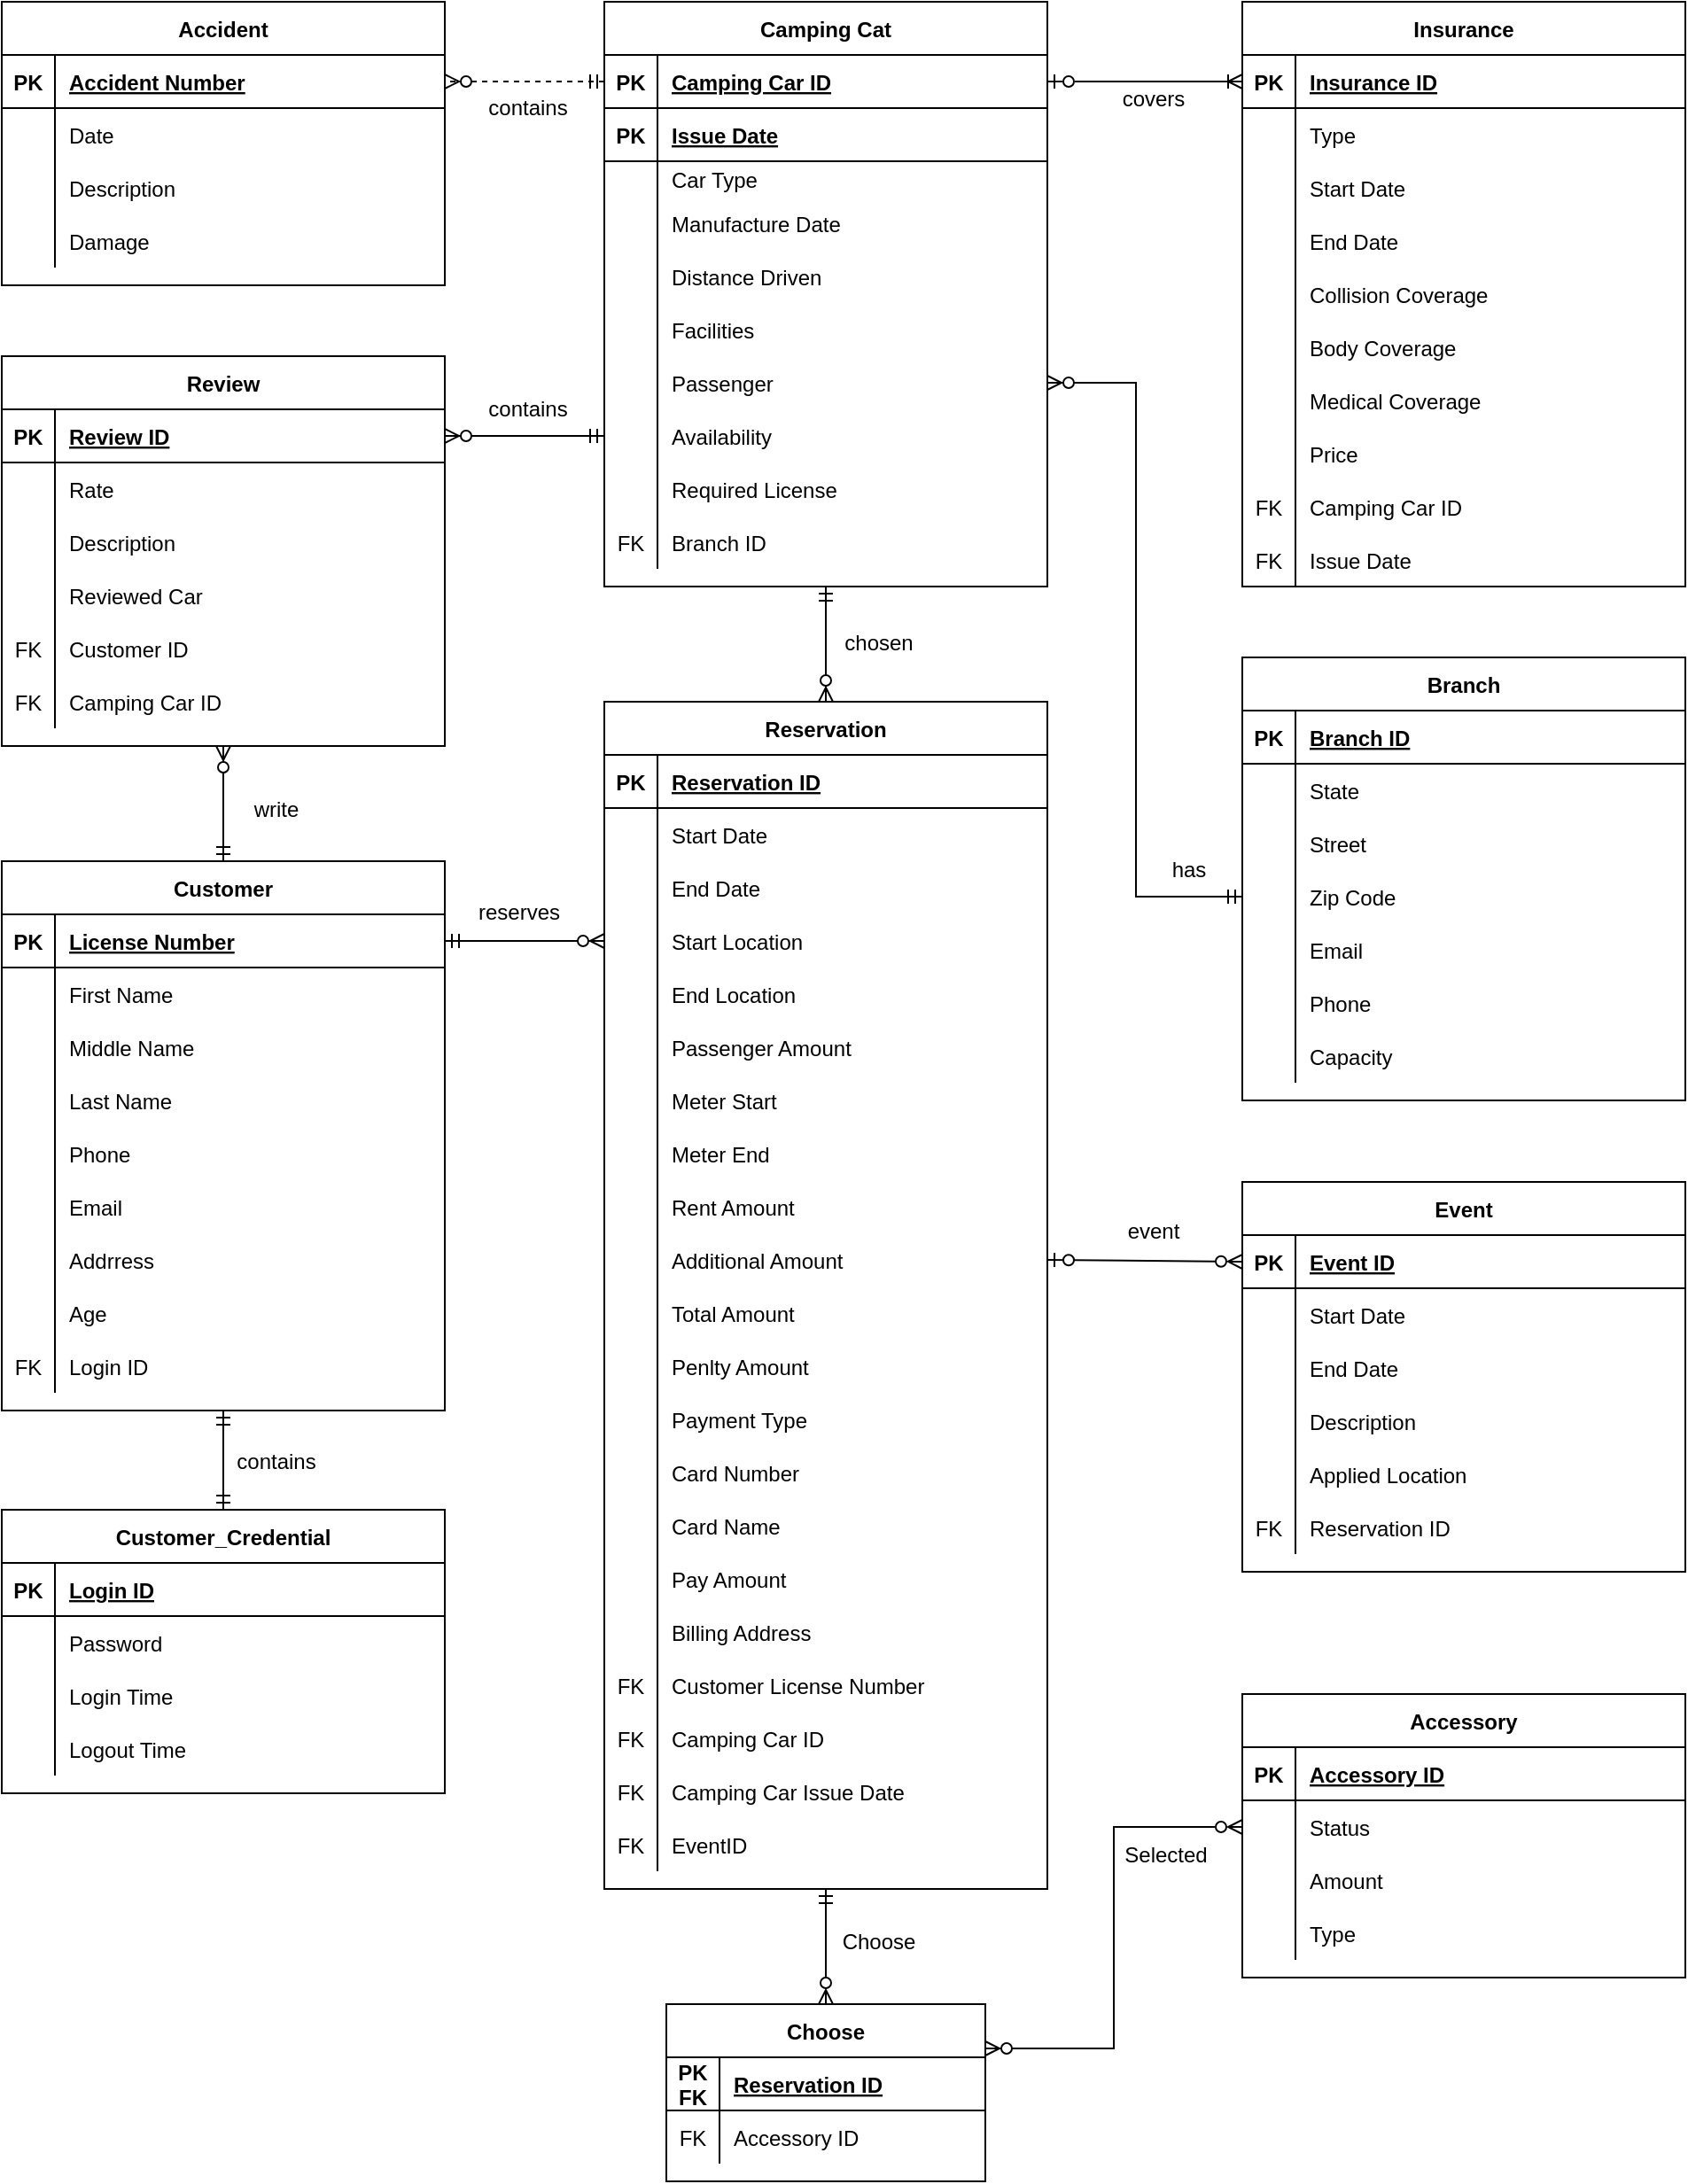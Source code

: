 <mxfile version="17.4.3" type="device"><diagram id="R2lEEEUBdFMjLlhIrx00" name="Page-1"><mxGraphModel dx="1857" dy="2245" grid="1" gridSize="10" guides="1" tooltips="1" connect="1" arrows="1" fold="1" page="1" pageScale="1" pageWidth="850" pageHeight="1100" math="0" shadow="0" extFonts="Permanent Marker^https://fonts.googleapis.com/css?family=Permanent+Marker"><root><mxCell id="0"/><mxCell id="1" parent="0"/><mxCell id="IlhBNcFaWU1j_49YiUJR-11" value="Accident" style="shape=table;startSize=30;container=1;collapsible=1;childLayout=tableLayout;fixedRows=1;rowLines=0;fontStyle=1;align=center;resizeLast=1;" parent="1" vertex="1"><mxGeometry x="-500" y="-605" width="250" height="160" as="geometry"/></mxCell><mxCell id="IlhBNcFaWU1j_49YiUJR-12" value="" style="shape=partialRectangle;collapsible=0;dropTarget=0;pointerEvents=0;fillColor=none;points=[[0,0.5],[1,0.5]];portConstraint=eastwest;top=0;left=0;right=0;bottom=1;" parent="IlhBNcFaWU1j_49YiUJR-11" vertex="1"><mxGeometry y="30" width="250" height="30" as="geometry"/></mxCell><mxCell id="IlhBNcFaWU1j_49YiUJR-13" value="PK" style="shape=partialRectangle;overflow=hidden;connectable=0;fillColor=none;top=0;left=0;bottom=0;right=0;fontStyle=1;" parent="IlhBNcFaWU1j_49YiUJR-12" vertex="1"><mxGeometry width="30" height="30" as="geometry"><mxRectangle width="30" height="30" as="alternateBounds"/></mxGeometry></mxCell><mxCell id="IlhBNcFaWU1j_49YiUJR-14" value="Accident Number" style="shape=partialRectangle;overflow=hidden;connectable=0;fillColor=none;top=0;left=0;bottom=0;right=0;align=left;spacingLeft=6;fontStyle=5;" parent="IlhBNcFaWU1j_49YiUJR-12" vertex="1"><mxGeometry x="30" width="220" height="30" as="geometry"><mxRectangle width="220" height="30" as="alternateBounds"/></mxGeometry></mxCell><mxCell id="IlhBNcFaWU1j_49YiUJR-15" value="" style="shape=partialRectangle;collapsible=0;dropTarget=0;pointerEvents=0;fillColor=none;points=[[0,0.5],[1,0.5]];portConstraint=eastwest;top=0;left=0;right=0;bottom=0;" parent="IlhBNcFaWU1j_49YiUJR-11" vertex="1"><mxGeometry y="60" width="250" height="30" as="geometry"/></mxCell><mxCell id="IlhBNcFaWU1j_49YiUJR-16" value="" style="shape=partialRectangle;overflow=hidden;connectable=0;fillColor=none;top=0;left=0;bottom=0;right=0;" parent="IlhBNcFaWU1j_49YiUJR-15" vertex="1"><mxGeometry width="30" height="30" as="geometry"><mxRectangle width="30" height="30" as="alternateBounds"/></mxGeometry></mxCell><mxCell id="IlhBNcFaWU1j_49YiUJR-17" value="Date" style="shape=partialRectangle;overflow=hidden;connectable=0;fillColor=none;top=0;left=0;bottom=0;right=0;align=left;spacingLeft=6;" parent="IlhBNcFaWU1j_49YiUJR-15" vertex="1"><mxGeometry x="30" width="220" height="30" as="geometry"><mxRectangle width="220" height="30" as="alternateBounds"/></mxGeometry></mxCell><mxCell id="IlhBNcFaWU1j_49YiUJR-18" value="" style="shape=partialRectangle;collapsible=0;dropTarget=0;pointerEvents=0;fillColor=none;points=[[0,0.5],[1,0.5]];portConstraint=eastwest;top=0;left=0;right=0;bottom=0;" parent="IlhBNcFaWU1j_49YiUJR-11" vertex="1"><mxGeometry y="90" width="250" height="30" as="geometry"/></mxCell><mxCell id="IlhBNcFaWU1j_49YiUJR-19" value="" style="shape=partialRectangle;overflow=hidden;connectable=0;fillColor=none;top=0;left=0;bottom=0;right=0;" parent="IlhBNcFaWU1j_49YiUJR-18" vertex="1"><mxGeometry width="30" height="30" as="geometry"><mxRectangle width="30" height="30" as="alternateBounds"/></mxGeometry></mxCell><mxCell id="IlhBNcFaWU1j_49YiUJR-20" value="Description" style="shape=partialRectangle;overflow=hidden;connectable=0;fillColor=none;top=0;left=0;bottom=0;right=0;align=left;spacingLeft=6;" parent="IlhBNcFaWU1j_49YiUJR-18" vertex="1"><mxGeometry x="30" width="220" height="30" as="geometry"><mxRectangle width="220" height="30" as="alternateBounds"/></mxGeometry></mxCell><mxCell id="IlhBNcFaWU1j_49YiUJR-274" value="" style="shape=partialRectangle;collapsible=0;dropTarget=0;pointerEvents=0;fillColor=none;points=[[0,0.5],[1,0.5]];portConstraint=eastwest;top=0;left=0;right=0;bottom=0;" parent="IlhBNcFaWU1j_49YiUJR-11" vertex="1"><mxGeometry y="120" width="250" height="30" as="geometry"/></mxCell><mxCell id="IlhBNcFaWU1j_49YiUJR-275" value="" style="shape=partialRectangle;overflow=hidden;connectable=0;fillColor=none;top=0;left=0;bottom=0;right=0;" parent="IlhBNcFaWU1j_49YiUJR-274" vertex="1"><mxGeometry width="30" height="30" as="geometry"><mxRectangle width="30" height="30" as="alternateBounds"/></mxGeometry></mxCell><mxCell id="IlhBNcFaWU1j_49YiUJR-276" value="Damage" style="shape=partialRectangle;overflow=hidden;connectable=0;fillColor=none;top=0;left=0;bottom=0;right=0;align=left;spacingLeft=6;" parent="IlhBNcFaWU1j_49YiUJR-274" vertex="1"><mxGeometry x="30" width="220" height="30" as="geometry"><mxRectangle width="220" height="30" as="alternateBounds"/></mxGeometry></mxCell><mxCell id="IlhBNcFaWU1j_49YiUJR-51" value="Customer_Credential" style="shape=table;startSize=30;container=1;collapsible=1;childLayout=tableLayout;fixedRows=1;rowLines=0;fontStyle=1;align=center;resizeLast=1;" parent="1" vertex="1"><mxGeometry x="-500" y="246" width="250" height="160" as="geometry"><mxRectangle x="-400" y="-100" width="150" height="30" as="alternateBounds"/></mxGeometry></mxCell><mxCell id="IlhBNcFaWU1j_49YiUJR-52" value="" style="shape=partialRectangle;collapsible=0;dropTarget=0;pointerEvents=0;fillColor=none;points=[[0,0.5],[1,0.5]];portConstraint=eastwest;top=0;left=0;right=0;bottom=1;" parent="IlhBNcFaWU1j_49YiUJR-51" vertex="1"><mxGeometry y="30" width="250" height="30" as="geometry"/></mxCell><mxCell id="IlhBNcFaWU1j_49YiUJR-53" value="PK" style="shape=partialRectangle;overflow=hidden;connectable=0;fillColor=none;top=0;left=0;bottom=0;right=0;fontStyle=1;" parent="IlhBNcFaWU1j_49YiUJR-52" vertex="1"><mxGeometry width="30" height="30" as="geometry"><mxRectangle width="30" height="30" as="alternateBounds"/></mxGeometry></mxCell><mxCell id="IlhBNcFaWU1j_49YiUJR-54" value="Login ID" style="shape=partialRectangle;overflow=hidden;connectable=0;fillColor=none;top=0;left=0;bottom=0;right=0;align=left;spacingLeft=6;fontStyle=5;" parent="IlhBNcFaWU1j_49YiUJR-52" vertex="1"><mxGeometry x="30" width="220" height="30" as="geometry"><mxRectangle width="220" height="30" as="alternateBounds"/></mxGeometry></mxCell><mxCell id="IlhBNcFaWU1j_49YiUJR-55" value="" style="shape=partialRectangle;collapsible=0;dropTarget=0;pointerEvents=0;fillColor=none;points=[[0,0.5],[1,0.5]];portConstraint=eastwest;top=0;left=0;right=0;bottom=0;" parent="IlhBNcFaWU1j_49YiUJR-51" vertex="1"><mxGeometry y="60" width="250" height="30" as="geometry"/></mxCell><mxCell id="IlhBNcFaWU1j_49YiUJR-56" value="" style="shape=partialRectangle;overflow=hidden;connectable=0;fillColor=none;top=0;left=0;bottom=0;right=0;" parent="IlhBNcFaWU1j_49YiUJR-55" vertex="1"><mxGeometry width="30" height="30" as="geometry"><mxRectangle width="30" height="30" as="alternateBounds"/></mxGeometry></mxCell><mxCell id="IlhBNcFaWU1j_49YiUJR-57" value="Password" style="shape=partialRectangle;overflow=hidden;connectable=0;fillColor=none;top=0;left=0;bottom=0;right=0;align=left;spacingLeft=6;" parent="IlhBNcFaWU1j_49YiUJR-55" vertex="1"><mxGeometry x="30" width="220" height="30" as="geometry"><mxRectangle width="220" height="30" as="alternateBounds"/></mxGeometry></mxCell><mxCell id="JHgt7hmHhIyRDA3LyisJ-26" value="" style="shape=tableRow;horizontal=0;startSize=0;swimlaneHead=0;swimlaneBody=0;fillColor=none;collapsible=0;dropTarget=0;points=[[0,0.5],[1,0.5]];portConstraint=eastwest;top=0;left=0;right=0;bottom=0;" vertex="1" parent="IlhBNcFaWU1j_49YiUJR-51"><mxGeometry y="90" width="250" height="30" as="geometry"/></mxCell><mxCell id="JHgt7hmHhIyRDA3LyisJ-27" value="" style="shape=partialRectangle;connectable=0;fillColor=none;top=0;left=0;bottom=0;right=0;editable=1;overflow=hidden;" vertex="1" parent="JHgt7hmHhIyRDA3LyisJ-26"><mxGeometry width="30" height="30" as="geometry"><mxRectangle width="30" height="30" as="alternateBounds"/></mxGeometry></mxCell><mxCell id="JHgt7hmHhIyRDA3LyisJ-28" value="Login Time" style="shape=partialRectangle;connectable=0;fillColor=none;top=0;left=0;bottom=0;right=0;align=left;spacingLeft=6;overflow=hidden;" vertex="1" parent="JHgt7hmHhIyRDA3LyisJ-26"><mxGeometry x="30" width="220" height="30" as="geometry"><mxRectangle width="220" height="30" as="alternateBounds"/></mxGeometry></mxCell><mxCell id="JHgt7hmHhIyRDA3LyisJ-30" value="" style="shape=tableRow;horizontal=0;startSize=0;swimlaneHead=0;swimlaneBody=0;fillColor=none;collapsible=0;dropTarget=0;points=[[0,0.5],[1,0.5]];portConstraint=eastwest;top=0;left=0;right=0;bottom=0;" vertex="1" parent="IlhBNcFaWU1j_49YiUJR-51"><mxGeometry y="120" width="250" height="30" as="geometry"/></mxCell><mxCell id="JHgt7hmHhIyRDA3LyisJ-31" value="" style="shape=partialRectangle;connectable=0;fillColor=none;top=0;left=0;bottom=0;right=0;editable=1;overflow=hidden;" vertex="1" parent="JHgt7hmHhIyRDA3LyisJ-30"><mxGeometry width="30" height="30" as="geometry"><mxRectangle width="30" height="30" as="alternateBounds"/></mxGeometry></mxCell><mxCell id="JHgt7hmHhIyRDA3LyisJ-32" value="Logout Time" style="shape=partialRectangle;connectable=0;fillColor=none;top=0;left=0;bottom=0;right=0;align=left;spacingLeft=6;overflow=hidden;" vertex="1" parent="JHgt7hmHhIyRDA3LyisJ-30"><mxGeometry x="30" width="220" height="30" as="geometry"><mxRectangle width="220" height="30" as="alternateBounds"/></mxGeometry></mxCell><mxCell id="IlhBNcFaWU1j_49YiUJR-61" value="Camping Cat" style="shape=table;startSize=30;container=1;collapsible=1;childLayout=tableLayout;fixedRows=1;rowLines=0;fontStyle=1;align=center;resizeLast=1;" parent="1" vertex="1"><mxGeometry x="-160" y="-605" width="250" height="330" as="geometry"/></mxCell><mxCell id="IlhBNcFaWU1j_49YiUJR-62" value="" style="shape=partialRectangle;collapsible=0;dropTarget=0;pointerEvents=0;fillColor=none;points=[[0,0.5],[1,0.5]];portConstraint=eastwest;top=0;left=0;right=0;bottom=1;" parent="IlhBNcFaWU1j_49YiUJR-61" vertex="1"><mxGeometry y="30" width="250" height="30" as="geometry"/></mxCell><mxCell id="IlhBNcFaWU1j_49YiUJR-63" value="PK" style="shape=partialRectangle;overflow=hidden;connectable=0;fillColor=none;top=0;left=0;bottom=0;right=0;fontStyle=1;" parent="IlhBNcFaWU1j_49YiUJR-62" vertex="1"><mxGeometry width="30" height="30" as="geometry"><mxRectangle width="30" height="30" as="alternateBounds"/></mxGeometry></mxCell><mxCell id="IlhBNcFaWU1j_49YiUJR-64" value="Camping Car ID" style="shape=partialRectangle;overflow=hidden;connectable=0;fillColor=none;top=0;left=0;bottom=0;right=0;align=left;spacingLeft=6;fontStyle=5;" parent="IlhBNcFaWU1j_49YiUJR-62" vertex="1"><mxGeometry x="30" width="220" height="30" as="geometry"><mxRectangle width="220" height="30" as="alternateBounds"/></mxGeometry></mxCell><mxCell id="JHgt7hmHhIyRDA3LyisJ-17" value="" style="shape=tableRow;horizontal=0;startSize=0;swimlaneHead=0;swimlaneBody=0;fillColor=none;collapsible=0;dropTarget=0;points=[[0,0.5],[1,0.5]];portConstraint=eastwest;top=0;left=0;right=0;bottom=1;" vertex="1" parent="IlhBNcFaWU1j_49YiUJR-61"><mxGeometry y="60" width="250" height="30" as="geometry"/></mxCell><mxCell id="JHgt7hmHhIyRDA3LyisJ-18" value="PK" style="shape=partialRectangle;connectable=0;fillColor=none;top=0;left=0;bottom=0;right=0;fontStyle=1;overflow=hidden;" vertex="1" parent="JHgt7hmHhIyRDA3LyisJ-17"><mxGeometry width="30" height="30" as="geometry"><mxRectangle width="30" height="30" as="alternateBounds"/></mxGeometry></mxCell><mxCell id="JHgt7hmHhIyRDA3LyisJ-19" value="Issue Date" style="shape=partialRectangle;connectable=0;fillColor=none;top=0;left=0;bottom=0;right=0;align=left;spacingLeft=6;fontStyle=5;overflow=hidden;" vertex="1" parent="JHgt7hmHhIyRDA3LyisJ-17"><mxGeometry x="30" width="220" height="30" as="geometry"><mxRectangle width="220" height="30" as="alternateBounds"/></mxGeometry></mxCell><mxCell id="IlhBNcFaWU1j_49YiUJR-195" value="" style="shape=partialRectangle;collapsible=0;dropTarget=0;pointerEvents=0;fillColor=none;points=[[0,0.5],[1,0.5]];portConstraint=eastwest;top=0;left=0;right=0;bottom=0;" parent="IlhBNcFaWU1j_49YiUJR-61" vertex="1"><mxGeometry y="90" width="250" height="20" as="geometry"/></mxCell><mxCell id="IlhBNcFaWU1j_49YiUJR-196" value="" style="shape=partialRectangle;overflow=hidden;connectable=0;fillColor=none;top=0;left=0;bottom=0;right=0;" parent="IlhBNcFaWU1j_49YiUJR-195" vertex="1"><mxGeometry width="30" height="20" as="geometry"><mxRectangle width="30" height="20" as="alternateBounds"/></mxGeometry></mxCell><mxCell id="IlhBNcFaWU1j_49YiUJR-197" value="Car Type" style="shape=partialRectangle;overflow=hidden;connectable=0;fillColor=none;top=0;left=0;bottom=0;right=0;align=left;spacingLeft=6;" parent="IlhBNcFaWU1j_49YiUJR-195" vertex="1"><mxGeometry x="30" width="220" height="20" as="geometry"><mxRectangle width="220" height="20" as="alternateBounds"/></mxGeometry></mxCell><mxCell id="IlhBNcFaWU1j_49YiUJR-198" value="" style="shape=partialRectangle;collapsible=0;dropTarget=0;pointerEvents=0;fillColor=none;points=[[0,0.5],[1,0.5]];portConstraint=eastwest;top=0;left=0;right=0;bottom=0;" parent="IlhBNcFaWU1j_49YiUJR-61" vertex="1"><mxGeometry y="110" width="250" height="30" as="geometry"/></mxCell><mxCell id="IlhBNcFaWU1j_49YiUJR-199" value="" style="shape=partialRectangle;overflow=hidden;connectable=0;fillColor=none;top=0;left=0;bottom=0;right=0;" parent="IlhBNcFaWU1j_49YiUJR-198" vertex="1"><mxGeometry width="30" height="30" as="geometry"><mxRectangle width="30" height="30" as="alternateBounds"/></mxGeometry></mxCell><mxCell id="IlhBNcFaWU1j_49YiUJR-200" value="Manufacture Date" style="shape=partialRectangle;overflow=hidden;connectable=0;fillColor=none;top=0;left=0;bottom=0;right=0;align=left;spacingLeft=6;" parent="IlhBNcFaWU1j_49YiUJR-198" vertex="1"><mxGeometry x="30" width="220" height="30" as="geometry"><mxRectangle width="220" height="30" as="alternateBounds"/></mxGeometry></mxCell><mxCell id="IlhBNcFaWU1j_49YiUJR-201" value="" style="shape=partialRectangle;collapsible=0;dropTarget=0;pointerEvents=0;fillColor=none;points=[[0,0.5],[1,0.5]];portConstraint=eastwest;top=0;left=0;right=0;bottom=0;" parent="IlhBNcFaWU1j_49YiUJR-61" vertex="1"><mxGeometry y="140" width="250" height="30" as="geometry"/></mxCell><mxCell id="IlhBNcFaWU1j_49YiUJR-202" value="" style="shape=partialRectangle;overflow=hidden;connectable=0;fillColor=none;top=0;left=0;bottom=0;right=0;" parent="IlhBNcFaWU1j_49YiUJR-201" vertex="1"><mxGeometry width="30" height="30" as="geometry"><mxRectangle width="30" height="30" as="alternateBounds"/></mxGeometry></mxCell><mxCell id="IlhBNcFaWU1j_49YiUJR-203" value="Distance Driven" style="shape=partialRectangle;overflow=hidden;connectable=0;fillColor=none;top=0;left=0;bottom=0;right=0;align=left;spacingLeft=6;" parent="IlhBNcFaWU1j_49YiUJR-201" vertex="1"><mxGeometry x="30" width="220" height="30" as="geometry"><mxRectangle width="220" height="30" as="alternateBounds"/></mxGeometry></mxCell><mxCell id="IlhBNcFaWU1j_49YiUJR-204" value="" style="shape=partialRectangle;collapsible=0;dropTarget=0;pointerEvents=0;fillColor=none;points=[[0,0.5],[1,0.5]];portConstraint=eastwest;top=0;left=0;right=0;bottom=0;" parent="IlhBNcFaWU1j_49YiUJR-61" vertex="1"><mxGeometry y="170" width="250" height="30" as="geometry"/></mxCell><mxCell id="IlhBNcFaWU1j_49YiUJR-205" value="" style="shape=partialRectangle;overflow=hidden;connectable=0;fillColor=none;top=0;left=0;bottom=0;right=0;" parent="IlhBNcFaWU1j_49YiUJR-204" vertex="1"><mxGeometry width="30" height="30" as="geometry"><mxRectangle width="30" height="30" as="alternateBounds"/></mxGeometry></mxCell><mxCell id="IlhBNcFaWU1j_49YiUJR-206" value="Facilities" style="shape=partialRectangle;overflow=hidden;connectable=0;fillColor=none;top=0;left=0;bottom=0;right=0;align=left;spacingLeft=6;" parent="IlhBNcFaWU1j_49YiUJR-204" vertex="1"><mxGeometry x="30" width="220" height="30" as="geometry"><mxRectangle width="220" height="30" as="alternateBounds"/></mxGeometry></mxCell><mxCell id="IlhBNcFaWU1j_49YiUJR-207" value="" style="shape=partialRectangle;collapsible=0;dropTarget=0;pointerEvents=0;fillColor=none;points=[[0,0.5],[1,0.5]];portConstraint=eastwest;top=0;left=0;right=0;bottom=0;" parent="IlhBNcFaWU1j_49YiUJR-61" vertex="1"><mxGeometry y="200" width="250" height="30" as="geometry"/></mxCell><mxCell id="IlhBNcFaWU1j_49YiUJR-208" value="" style="shape=partialRectangle;overflow=hidden;connectable=0;fillColor=none;top=0;left=0;bottom=0;right=0;" parent="IlhBNcFaWU1j_49YiUJR-207" vertex="1"><mxGeometry width="30" height="30" as="geometry"><mxRectangle width="30" height="30" as="alternateBounds"/></mxGeometry></mxCell><mxCell id="IlhBNcFaWU1j_49YiUJR-209" value="Passenger" style="shape=partialRectangle;overflow=hidden;connectable=0;fillColor=none;top=0;left=0;bottom=0;right=0;align=left;spacingLeft=6;" parent="IlhBNcFaWU1j_49YiUJR-207" vertex="1"><mxGeometry x="30" width="220" height="30" as="geometry"><mxRectangle width="220" height="30" as="alternateBounds"/></mxGeometry></mxCell><mxCell id="IlhBNcFaWU1j_49YiUJR-210" value="" style="shape=partialRectangle;collapsible=0;dropTarget=0;pointerEvents=0;fillColor=none;points=[[0,0.5],[1,0.5]];portConstraint=eastwest;top=0;left=0;right=0;bottom=0;" parent="IlhBNcFaWU1j_49YiUJR-61" vertex="1"><mxGeometry y="230" width="250" height="30" as="geometry"/></mxCell><mxCell id="IlhBNcFaWU1j_49YiUJR-211" value="" style="shape=partialRectangle;overflow=hidden;connectable=0;fillColor=none;top=0;left=0;bottom=0;right=0;" parent="IlhBNcFaWU1j_49YiUJR-210" vertex="1"><mxGeometry width="30" height="30" as="geometry"><mxRectangle width="30" height="30" as="alternateBounds"/></mxGeometry></mxCell><mxCell id="IlhBNcFaWU1j_49YiUJR-212" value="Availability" style="shape=partialRectangle;overflow=hidden;connectable=0;fillColor=none;top=0;left=0;bottom=0;right=0;align=left;spacingLeft=6;" parent="IlhBNcFaWU1j_49YiUJR-210" vertex="1"><mxGeometry x="30" width="220" height="30" as="geometry"><mxRectangle width="220" height="30" as="alternateBounds"/></mxGeometry></mxCell><mxCell id="IlhBNcFaWU1j_49YiUJR-213" value="" style="shape=partialRectangle;collapsible=0;dropTarget=0;pointerEvents=0;fillColor=none;points=[[0,0.5],[1,0.5]];portConstraint=eastwest;top=0;left=0;right=0;bottom=0;" parent="IlhBNcFaWU1j_49YiUJR-61" vertex="1"><mxGeometry y="260" width="250" height="30" as="geometry"/></mxCell><mxCell id="IlhBNcFaWU1j_49YiUJR-214" value="" style="shape=partialRectangle;overflow=hidden;connectable=0;fillColor=none;top=0;left=0;bottom=0;right=0;" parent="IlhBNcFaWU1j_49YiUJR-213" vertex="1"><mxGeometry width="30" height="30" as="geometry"><mxRectangle width="30" height="30" as="alternateBounds"/></mxGeometry></mxCell><mxCell id="IlhBNcFaWU1j_49YiUJR-215" value="Required License " style="shape=partialRectangle;overflow=hidden;connectable=0;fillColor=none;top=0;left=0;bottom=0;right=0;align=left;spacingLeft=6;" parent="IlhBNcFaWU1j_49YiUJR-213" vertex="1"><mxGeometry x="30" width="220" height="30" as="geometry"><mxRectangle width="220" height="30" as="alternateBounds"/></mxGeometry></mxCell><mxCell id="JHgt7hmHhIyRDA3LyisJ-2" value="" style="shape=tableRow;horizontal=0;startSize=0;swimlaneHead=0;swimlaneBody=0;fillColor=none;collapsible=0;dropTarget=0;points=[[0,0.5],[1,0.5]];portConstraint=eastwest;top=0;left=0;right=0;bottom=0;" vertex="1" parent="IlhBNcFaWU1j_49YiUJR-61"><mxGeometry y="290" width="250" height="30" as="geometry"/></mxCell><mxCell id="JHgt7hmHhIyRDA3LyisJ-3" value="FK" style="shape=partialRectangle;connectable=0;fillColor=none;top=0;left=0;bottom=0;right=0;fontStyle=0;overflow=hidden;" vertex="1" parent="JHgt7hmHhIyRDA3LyisJ-2"><mxGeometry width="30" height="30" as="geometry"><mxRectangle width="30" height="30" as="alternateBounds"/></mxGeometry></mxCell><mxCell id="JHgt7hmHhIyRDA3LyisJ-4" value="Branch ID" style="shape=partialRectangle;connectable=0;fillColor=none;top=0;left=0;bottom=0;right=0;align=left;spacingLeft=6;fontStyle=0;overflow=hidden;" vertex="1" parent="JHgt7hmHhIyRDA3LyisJ-2"><mxGeometry x="30" width="220" height="30" as="geometry"><mxRectangle width="220" height="30" as="alternateBounds"/></mxGeometry></mxCell><mxCell id="IlhBNcFaWU1j_49YiUJR-68" value="Event" style="shape=table;startSize=30;container=1;collapsible=1;childLayout=tableLayout;fixedRows=1;rowLines=0;fontStyle=1;align=center;resizeLast=1;" parent="1" vertex="1"><mxGeometry x="200" y="61" width="250" height="220" as="geometry"/></mxCell><mxCell id="IlhBNcFaWU1j_49YiUJR-69" value="" style="shape=partialRectangle;collapsible=0;dropTarget=0;pointerEvents=0;fillColor=none;points=[[0,0.5],[1,0.5]];portConstraint=eastwest;top=0;left=0;right=0;bottom=1;" parent="IlhBNcFaWU1j_49YiUJR-68" vertex="1"><mxGeometry y="30" width="250" height="30" as="geometry"/></mxCell><mxCell id="IlhBNcFaWU1j_49YiUJR-70" value="PK" style="shape=partialRectangle;overflow=hidden;connectable=0;fillColor=none;top=0;left=0;bottom=0;right=0;fontStyle=1;" parent="IlhBNcFaWU1j_49YiUJR-69" vertex="1"><mxGeometry width="30" height="30" as="geometry"><mxRectangle width="30" height="30" as="alternateBounds"/></mxGeometry></mxCell><mxCell id="IlhBNcFaWU1j_49YiUJR-71" value="Event ID" style="shape=partialRectangle;overflow=hidden;connectable=0;fillColor=none;top=0;left=0;bottom=0;right=0;align=left;spacingLeft=6;fontStyle=5;" parent="IlhBNcFaWU1j_49YiUJR-69" vertex="1"><mxGeometry x="30" width="220" height="30" as="geometry"><mxRectangle width="220" height="30" as="alternateBounds"/></mxGeometry></mxCell><mxCell id="IlhBNcFaWU1j_49YiUJR-72" value="" style="shape=partialRectangle;collapsible=0;dropTarget=0;pointerEvents=0;fillColor=none;points=[[0,0.5],[1,0.5]];portConstraint=eastwest;top=0;left=0;right=0;bottom=0;" parent="IlhBNcFaWU1j_49YiUJR-68" vertex="1"><mxGeometry y="60" width="250" height="30" as="geometry"/></mxCell><mxCell id="IlhBNcFaWU1j_49YiUJR-73" value="" style="shape=partialRectangle;overflow=hidden;connectable=0;fillColor=none;top=0;left=0;bottom=0;right=0;" parent="IlhBNcFaWU1j_49YiUJR-72" vertex="1"><mxGeometry width="30" height="30" as="geometry"><mxRectangle width="30" height="30" as="alternateBounds"/></mxGeometry></mxCell><mxCell id="IlhBNcFaWU1j_49YiUJR-74" value="Start Date" style="shape=partialRectangle;overflow=hidden;connectable=0;fillColor=none;top=0;left=0;bottom=0;right=0;align=left;spacingLeft=6;" parent="IlhBNcFaWU1j_49YiUJR-72" vertex="1"><mxGeometry x="30" width="220" height="30" as="geometry"><mxRectangle width="220" height="30" as="alternateBounds"/></mxGeometry></mxCell><mxCell id="IlhBNcFaWU1j_49YiUJR-75" value="" style="shape=partialRectangle;collapsible=0;dropTarget=0;pointerEvents=0;fillColor=none;points=[[0,0.5],[1,0.5]];portConstraint=eastwest;top=0;left=0;right=0;bottom=0;" parent="IlhBNcFaWU1j_49YiUJR-68" vertex="1"><mxGeometry y="90" width="250" height="30" as="geometry"/></mxCell><mxCell id="IlhBNcFaWU1j_49YiUJR-76" value="" style="shape=partialRectangle;overflow=hidden;connectable=0;fillColor=none;top=0;left=0;bottom=0;right=0;" parent="IlhBNcFaWU1j_49YiUJR-75" vertex="1"><mxGeometry width="30" height="30" as="geometry"><mxRectangle width="30" height="30" as="alternateBounds"/></mxGeometry></mxCell><mxCell id="IlhBNcFaWU1j_49YiUJR-77" value="End Date" style="shape=partialRectangle;overflow=hidden;connectable=0;fillColor=none;top=0;left=0;bottom=0;right=0;align=left;spacingLeft=6;" parent="IlhBNcFaWU1j_49YiUJR-75" vertex="1"><mxGeometry x="30" width="220" height="30" as="geometry"><mxRectangle width="220" height="30" as="alternateBounds"/></mxGeometry></mxCell><mxCell id="IlhBNcFaWU1j_49YiUJR-268" value="" style="shape=partialRectangle;collapsible=0;dropTarget=0;pointerEvents=0;fillColor=none;points=[[0,0.5],[1,0.5]];portConstraint=eastwest;top=0;left=0;right=0;bottom=0;" parent="IlhBNcFaWU1j_49YiUJR-68" vertex="1"><mxGeometry y="120" width="250" height="30" as="geometry"/></mxCell><mxCell id="IlhBNcFaWU1j_49YiUJR-269" value="" style="shape=partialRectangle;overflow=hidden;connectable=0;fillColor=none;top=0;left=0;bottom=0;right=0;" parent="IlhBNcFaWU1j_49YiUJR-268" vertex="1"><mxGeometry width="30" height="30" as="geometry"><mxRectangle width="30" height="30" as="alternateBounds"/></mxGeometry></mxCell><mxCell id="IlhBNcFaWU1j_49YiUJR-270" value="Description" style="shape=partialRectangle;overflow=hidden;connectable=0;fillColor=none;top=0;left=0;bottom=0;right=0;align=left;spacingLeft=6;" parent="IlhBNcFaWU1j_49YiUJR-268" vertex="1"><mxGeometry x="30" width="220" height="30" as="geometry"><mxRectangle width="220" height="30" as="alternateBounds"/></mxGeometry></mxCell><mxCell id="IlhBNcFaWU1j_49YiUJR-271" value="" style="shape=partialRectangle;collapsible=0;dropTarget=0;pointerEvents=0;fillColor=none;points=[[0,0.5],[1,0.5]];portConstraint=eastwest;top=0;left=0;right=0;bottom=0;" parent="IlhBNcFaWU1j_49YiUJR-68" vertex="1"><mxGeometry y="150" width="250" height="30" as="geometry"/></mxCell><mxCell id="IlhBNcFaWU1j_49YiUJR-272" value="" style="shape=partialRectangle;overflow=hidden;connectable=0;fillColor=none;top=0;left=0;bottom=0;right=0;" parent="IlhBNcFaWU1j_49YiUJR-271" vertex="1"><mxGeometry width="30" height="30" as="geometry"><mxRectangle width="30" height="30" as="alternateBounds"/></mxGeometry></mxCell><mxCell id="IlhBNcFaWU1j_49YiUJR-273" value="Applied Location" style="shape=partialRectangle;overflow=hidden;connectable=0;fillColor=none;top=0;left=0;bottom=0;right=0;align=left;spacingLeft=6;" parent="IlhBNcFaWU1j_49YiUJR-271" vertex="1"><mxGeometry x="30" width="220" height="30" as="geometry"><mxRectangle width="220" height="30" as="alternateBounds"/></mxGeometry></mxCell><mxCell id="JHgt7hmHhIyRDA3LyisJ-39" value="" style="shape=tableRow;horizontal=0;startSize=0;swimlaneHead=0;swimlaneBody=0;fillColor=none;collapsible=0;dropTarget=0;points=[[0,0.5],[1,0.5]];portConstraint=eastwest;top=0;left=0;right=0;bottom=0;" vertex="1" parent="IlhBNcFaWU1j_49YiUJR-68"><mxGeometry y="180" width="250" height="30" as="geometry"/></mxCell><mxCell id="JHgt7hmHhIyRDA3LyisJ-40" value="FK" style="shape=partialRectangle;connectable=0;fillColor=none;top=0;left=0;bottom=0;right=0;fontStyle=0;overflow=hidden;" vertex="1" parent="JHgt7hmHhIyRDA3LyisJ-39"><mxGeometry width="30" height="30" as="geometry"><mxRectangle width="30" height="30" as="alternateBounds"/></mxGeometry></mxCell><mxCell id="JHgt7hmHhIyRDA3LyisJ-41" value="Reservation ID" style="shape=partialRectangle;connectable=0;fillColor=none;top=0;left=0;bottom=0;right=0;align=left;spacingLeft=6;fontStyle=0;overflow=hidden;" vertex="1" parent="JHgt7hmHhIyRDA3LyisJ-39"><mxGeometry x="30" width="220" height="30" as="geometry"><mxRectangle width="220" height="30" as="alternateBounds"/></mxGeometry></mxCell><mxCell id="IlhBNcFaWU1j_49YiUJR-78" value="Review" style="shape=table;startSize=30;container=1;collapsible=1;childLayout=tableLayout;fixedRows=1;rowLines=0;fontStyle=1;align=center;resizeLast=1;" parent="1" vertex="1"><mxGeometry x="-500" y="-405" width="250" height="220" as="geometry"/></mxCell><mxCell id="IlhBNcFaWU1j_49YiUJR-79" value="" style="shape=partialRectangle;collapsible=0;dropTarget=0;pointerEvents=0;fillColor=none;points=[[0,0.5],[1,0.5]];portConstraint=eastwest;top=0;left=0;right=0;bottom=1;" parent="IlhBNcFaWU1j_49YiUJR-78" vertex="1"><mxGeometry y="30" width="250" height="30" as="geometry"/></mxCell><mxCell id="IlhBNcFaWU1j_49YiUJR-80" value="PK" style="shape=partialRectangle;overflow=hidden;connectable=0;fillColor=none;top=0;left=0;bottom=0;right=0;fontStyle=1;" parent="IlhBNcFaWU1j_49YiUJR-79" vertex="1"><mxGeometry width="30" height="30" as="geometry"><mxRectangle width="30" height="30" as="alternateBounds"/></mxGeometry></mxCell><mxCell id="IlhBNcFaWU1j_49YiUJR-81" value="Review ID" style="shape=partialRectangle;overflow=hidden;connectable=0;fillColor=none;top=0;left=0;bottom=0;right=0;align=left;spacingLeft=6;fontStyle=5;" parent="IlhBNcFaWU1j_49YiUJR-79" vertex="1"><mxGeometry x="30" width="220" height="30" as="geometry"><mxRectangle width="220" height="30" as="alternateBounds"/></mxGeometry></mxCell><mxCell id="IlhBNcFaWU1j_49YiUJR-82" value="" style="shape=partialRectangle;collapsible=0;dropTarget=0;pointerEvents=0;fillColor=none;points=[[0,0.5],[1,0.5]];portConstraint=eastwest;top=0;left=0;right=0;bottom=0;" parent="IlhBNcFaWU1j_49YiUJR-78" vertex="1"><mxGeometry y="60" width="250" height="30" as="geometry"/></mxCell><mxCell id="IlhBNcFaWU1j_49YiUJR-83" value="" style="shape=partialRectangle;overflow=hidden;connectable=0;fillColor=none;top=0;left=0;bottom=0;right=0;" parent="IlhBNcFaWU1j_49YiUJR-82" vertex="1"><mxGeometry width="30" height="30" as="geometry"><mxRectangle width="30" height="30" as="alternateBounds"/></mxGeometry></mxCell><mxCell id="IlhBNcFaWU1j_49YiUJR-84" value="Rate " style="shape=partialRectangle;overflow=hidden;connectable=0;fillColor=none;top=0;left=0;bottom=0;right=0;align=left;spacingLeft=6;" parent="IlhBNcFaWU1j_49YiUJR-82" vertex="1"><mxGeometry x="30" width="220" height="30" as="geometry"><mxRectangle width="220" height="30" as="alternateBounds"/></mxGeometry></mxCell><mxCell id="IlhBNcFaWU1j_49YiUJR-85" value="" style="shape=partialRectangle;collapsible=0;dropTarget=0;pointerEvents=0;fillColor=none;points=[[0,0.5],[1,0.5]];portConstraint=eastwest;top=0;left=0;right=0;bottom=0;" parent="IlhBNcFaWU1j_49YiUJR-78" vertex="1"><mxGeometry y="90" width="250" height="30" as="geometry"/></mxCell><mxCell id="IlhBNcFaWU1j_49YiUJR-86" value="" style="shape=partialRectangle;overflow=hidden;connectable=0;fillColor=none;top=0;left=0;bottom=0;right=0;" parent="IlhBNcFaWU1j_49YiUJR-85" vertex="1"><mxGeometry width="30" height="30" as="geometry"><mxRectangle width="30" height="30" as="alternateBounds"/></mxGeometry></mxCell><mxCell id="IlhBNcFaWU1j_49YiUJR-87" value="Description" style="shape=partialRectangle;overflow=hidden;connectable=0;fillColor=none;top=0;left=0;bottom=0;right=0;align=left;spacingLeft=6;" parent="IlhBNcFaWU1j_49YiUJR-85" vertex="1"><mxGeometry x="30" width="220" height="30" as="geometry"><mxRectangle width="220" height="30" as="alternateBounds"/></mxGeometry></mxCell><mxCell id="IlhBNcFaWU1j_49YiUJR-277" value="" style="shape=partialRectangle;collapsible=0;dropTarget=0;pointerEvents=0;fillColor=none;points=[[0,0.5],[1,0.5]];portConstraint=eastwest;top=0;left=0;right=0;bottom=0;" parent="IlhBNcFaWU1j_49YiUJR-78" vertex="1"><mxGeometry y="120" width="250" height="30" as="geometry"/></mxCell><mxCell id="IlhBNcFaWU1j_49YiUJR-278" value="" style="shape=partialRectangle;overflow=hidden;connectable=0;fillColor=none;top=0;left=0;bottom=0;right=0;" parent="IlhBNcFaWU1j_49YiUJR-277" vertex="1"><mxGeometry width="30" height="30" as="geometry"><mxRectangle width="30" height="30" as="alternateBounds"/></mxGeometry></mxCell><mxCell id="IlhBNcFaWU1j_49YiUJR-279" value="Reviewed Car" style="shape=partialRectangle;overflow=hidden;connectable=0;fillColor=none;top=0;left=0;bottom=0;right=0;align=left;spacingLeft=6;" parent="IlhBNcFaWU1j_49YiUJR-277" vertex="1"><mxGeometry x="30" width="220" height="30" as="geometry"><mxRectangle width="220" height="30" as="alternateBounds"/></mxGeometry></mxCell><mxCell id="JHgt7hmHhIyRDA3LyisJ-36" value="" style="shape=tableRow;horizontal=0;startSize=0;swimlaneHead=0;swimlaneBody=0;fillColor=none;collapsible=0;dropTarget=0;points=[[0,0.5],[1,0.5]];portConstraint=eastwest;top=0;left=0;right=0;bottom=0;" vertex="1" parent="IlhBNcFaWU1j_49YiUJR-78"><mxGeometry y="150" width="250" height="30" as="geometry"/></mxCell><mxCell id="JHgt7hmHhIyRDA3LyisJ-37" value="FK" style="shape=partialRectangle;connectable=0;fillColor=none;top=0;left=0;bottom=0;right=0;fontStyle=0;overflow=hidden;" vertex="1" parent="JHgt7hmHhIyRDA3LyisJ-36"><mxGeometry width="30" height="30" as="geometry"><mxRectangle width="30" height="30" as="alternateBounds"/></mxGeometry></mxCell><mxCell id="JHgt7hmHhIyRDA3LyisJ-38" value="Customer ID" style="shape=partialRectangle;connectable=0;fillColor=none;top=0;left=0;bottom=0;right=0;align=left;spacingLeft=6;fontStyle=0;overflow=hidden;" vertex="1" parent="JHgt7hmHhIyRDA3LyisJ-36"><mxGeometry x="30" width="220" height="30" as="geometry"><mxRectangle width="220" height="30" as="alternateBounds"/></mxGeometry></mxCell><mxCell id="JHgt7hmHhIyRDA3LyisJ-33" value="" style="shape=tableRow;horizontal=0;startSize=0;swimlaneHead=0;swimlaneBody=0;fillColor=none;collapsible=0;dropTarget=0;points=[[0,0.5],[1,0.5]];portConstraint=eastwest;top=0;left=0;right=0;bottom=0;" vertex="1" parent="IlhBNcFaWU1j_49YiUJR-78"><mxGeometry y="180" width="250" height="30" as="geometry"/></mxCell><mxCell id="JHgt7hmHhIyRDA3LyisJ-34" value="FK" style="shape=partialRectangle;connectable=0;fillColor=none;top=0;left=0;bottom=0;right=0;fontStyle=0;overflow=hidden;" vertex="1" parent="JHgt7hmHhIyRDA3LyisJ-33"><mxGeometry width="30" height="30" as="geometry"><mxRectangle width="30" height="30" as="alternateBounds"/></mxGeometry></mxCell><mxCell id="JHgt7hmHhIyRDA3LyisJ-35" value="Camping Car ID" style="shape=partialRectangle;connectable=0;fillColor=none;top=0;left=0;bottom=0;right=0;align=left;spacingLeft=6;fontStyle=0;overflow=hidden;" vertex="1" parent="JHgt7hmHhIyRDA3LyisJ-33"><mxGeometry x="30" width="220" height="30" as="geometry"><mxRectangle width="220" height="30" as="alternateBounds"/></mxGeometry></mxCell><mxCell id="IlhBNcFaWU1j_49YiUJR-88" value="Accessory" style="shape=table;startSize=30;container=1;collapsible=1;childLayout=tableLayout;fixedRows=1;rowLines=0;fontStyle=1;align=center;resizeLast=1;" parent="1" vertex="1"><mxGeometry x="200" y="350" width="250" height="160" as="geometry"/></mxCell><mxCell id="IlhBNcFaWU1j_49YiUJR-89" value="" style="shape=partialRectangle;collapsible=0;dropTarget=0;pointerEvents=0;fillColor=none;points=[[0,0.5],[1,0.5]];portConstraint=eastwest;top=0;left=0;right=0;bottom=1;" parent="IlhBNcFaWU1j_49YiUJR-88" vertex="1"><mxGeometry y="30" width="250" height="30" as="geometry"/></mxCell><mxCell id="IlhBNcFaWU1j_49YiUJR-90" value="PK" style="shape=partialRectangle;overflow=hidden;connectable=0;fillColor=none;top=0;left=0;bottom=0;right=0;fontStyle=1;" parent="IlhBNcFaWU1j_49YiUJR-89" vertex="1"><mxGeometry width="30" height="30" as="geometry"><mxRectangle width="30" height="30" as="alternateBounds"/></mxGeometry></mxCell><mxCell id="IlhBNcFaWU1j_49YiUJR-91" value="Accessory ID" style="shape=partialRectangle;overflow=hidden;connectable=0;fillColor=none;top=0;left=0;bottom=0;right=0;align=left;spacingLeft=6;fontStyle=5;" parent="IlhBNcFaWU1j_49YiUJR-89" vertex="1"><mxGeometry x="30" width="220" height="30" as="geometry"><mxRectangle width="220" height="30" as="alternateBounds"/></mxGeometry></mxCell><mxCell id="IlhBNcFaWU1j_49YiUJR-92" value="" style="shape=partialRectangle;collapsible=0;dropTarget=0;pointerEvents=0;fillColor=none;points=[[0,0.5],[1,0.5]];portConstraint=eastwest;top=0;left=0;right=0;bottom=0;" parent="IlhBNcFaWU1j_49YiUJR-88" vertex="1"><mxGeometry y="60" width="250" height="30" as="geometry"/></mxCell><mxCell id="IlhBNcFaWU1j_49YiUJR-93" value="" style="shape=partialRectangle;overflow=hidden;connectable=0;fillColor=none;top=0;left=0;bottom=0;right=0;" parent="IlhBNcFaWU1j_49YiUJR-92" vertex="1"><mxGeometry width="30" height="30" as="geometry"><mxRectangle width="30" height="30" as="alternateBounds"/></mxGeometry></mxCell><mxCell id="IlhBNcFaWU1j_49YiUJR-94" value="Status" style="shape=partialRectangle;overflow=hidden;connectable=0;fillColor=none;top=0;left=0;bottom=0;right=0;align=left;spacingLeft=6;" parent="IlhBNcFaWU1j_49YiUJR-92" vertex="1"><mxGeometry x="30" width="220" height="30" as="geometry"><mxRectangle width="220" height="30" as="alternateBounds"/></mxGeometry></mxCell><mxCell id="IlhBNcFaWU1j_49YiUJR-95" value="" style="shape=partialRectangle;collapsible=0;dropTarget=0;pointerEvents=0;fillColor=none;points=[[0,0.5],[1,0.5]];portConstraint=eastwest;top=0;left=0;right=0;bottom=0;" parent="IlhBNcFaWU1j_49YiUJR-88" vertex="1"><mxGeometry y="90" width="250" height="30" as="geometry"/></mxCell><mxCell id="IlhBNcFaWU1j_49YiUJR-96" value="" style="shape=partialRectangle;overflow=hidden;connectable=0;fillColor=none;top=0;left=0;bottom=0;right=0;" parent="IlhBNcFaWU1j_49YiUJR-95" vertex="1"><mxGeometry width="30" height="30" as="geometry"><mxRectangle width="30" height="30" as="alternateBounds"/></mxGeometry></mxCell><mxCell id="IlhBNcFaWU1j_49YiUJR-97" value="Amount" style="shape=partialRectangle;overflow=hidden;connectable=0;fillColor=none;top=0;left=0;bottom=0;right=0;align=left;spacingLeft=6;" parent="IlhBNcFaWU1j_49YiUJR-95" vertex="1"><mxGeometry x="30" width="220" height="30" as="geometry"><mxRectangle width="220" height="30" as="alternateBounds"/></mxGeometry></mxCell><mxCell id="IlhBNcFaWU1j_49YiUJR-259" value="" style="shape=partialRectangle;collapsible=0;dropTarget=0;pointerEvents=0;fillColor=none;points=[[0,0.5],[1,0.5]];portConstraint=eastwest;top=0;left=0;right=0;bottom=0;" parent="IlhBNcFaWU1j_49YiUJR-88" vertex="1"><mxGeometry y="120" width="250" height="30" as="geometry"/></mxCell><mxCell id="IlhBNcFaWU1j_49YiUJR-260" value="" style="shape=partialRectangle;overflow=hidden;connectable=0;fillColor=none;top=0;left=0;bottom=0;right=0;" parent="IlhBNcFaWU1j_49YiUJR-259" vertex="1"><mxGeometry width="30" height="30" as="geometry"><mxRectangle width="30" height="30" as="alternateBounds"/></mxGeometry></mxCell><mxCell id="IlhBNcFaWU1j_49YiUJR-261" value="Type" style="shape=partialRectangle;overflow=hidden;connectable=0;fillColor=none;top=0;left=0;bottom=0;right=0;align=left;spacingLeft=6;" parent="IlhBNcFaWU1j_49YiUJR-259" vertex="1"><mxGeometry x="30" width="220" height="30" as="geometry"><mxRectangle width="220" height="30" as="alternateBounds"/></mxGeometry></mxCell><mxCell id="IlhBNcFaWU1j_49YiUJR-98" value="Reservation" style="shape=table;startSize=30;container=1;collapsible=1;childLayout=tableLayout;fixedRows=1;rowLines=0;fontStyle=1;align=center;resizeLast=1;" parent="1" vertex="1"><mxGeometry x="-160" y="-210" width="250" height="670" as="geometry"/></mxCell><mxCell id="IlhBNcFaWU1j_49YiUJR-99" value="" style="shape=partialRectangle;collapsible=0;dropTarget=0;pointerEvents=0;fillColor=none;points=[[0,0.5],[1,0.5]];portConstraint=eastwest;top=0;left=0;right=0;bottom=1;" parent="IlhBNcFaWU1j_49YiUJR-98" vertex="1"><mxGeometry y="30" width="250" height="30" as="geometry"/></mxCell><mxCell id="IlhBNcFaWU1j_49YiUJR-100" value="PK" style="shape=partialRectangle;overflow=hidden;connectable=0;fillColor=none;top=0;left=0;bottom=0;right=0;fontStyle=1;" parent="IlhBNcFaWU1j_49YiUJR-99" vertex="1"><mxGeometry width="30" height="30" as="geometry"><mxRectangle width="30" height="30" as="alternateBounds"/></mxGeometry></mxCell><mxCell id="IlhBNcFaWU1j_49YiUJR-101" value="Reservation ID" style="shape=partialRectangle;overflow=hidden;connectable=0;fillColor=none;top=0;left=0;bottom=0;right=0;align=left;spacingLeft=6;fontStyle=5;" parent="IlhBNcFaWU1j_49YiUJR-99" vertex="1"><mxGeometry x="30" width="220" height="30" as="geometry"><mxRectangle width="220" height="30" as="alternateBounds"/></mxGeometry></mxCell><mxCell id="IlhBNcFaWU1j_49YiUJR-102" value="" style="shape=partialRectangle;collapsible=0;dropTarget=0;pointerEvents=0;fillColor=none;points=[[0,0.5],[1,0.5]];portConstraint=eastwest;top=0;left=0;right=0;bottom=0;" parent="IlhBNcFaWU1j_49YiUJR-98" vertex="1"><mxGeometry y="60" width="250" height="30" as="geometry"/></mxCell><mxCell id="IlhBNcFaWU1j_49YiUJR-103" value="" style="shape=partialRectangle;overflow=hidden;connectable=0;fillColor=none;top=0;left=0;bottom=0;right=0;" parent="IlhBNcFaWU1j_49YiUJR-102" vertex="1"><mxGeometry width="30" height="30" as="geometry"><mxRectangle width="30" height="30" as="alternateBounds"/></mxGeometry></mxCell><mxCell id="IlhBNcFaWU1j_49YiUJR-104" value="Start Date" style="shape=partialRectangle;overflow=hidden;connectable=0;fillColor=none;top=0;left=0;bottom=0;right=0;align=left;spacingLeft=6;" parent="IlhBNcFaWU1j_49YiUJR-102" vertex="1"><mxGeometry x="30" width="220" height="30" as="geometry"><mxRectangle width="220" height="30" as="alternateBounds"/></mxGeometry></mxCell><mxCell id="IlhBNcFaWU1j_49YiUJR-304" value="" style="shape=partialRectangle;collapsible=0;dropTarget=0;pointerEvents=0;fillColor=none;points=[[0,0.5],[1,0.5]];portConstraint=eastwest;top=0;left=0;right=0;bottom=0;" parent="IlhBNcFaWU1j_49YiUJR-98" vertex="1"><mxGeometry y="90" width="250" height="30" as="geometry"/></mxCell><mxCell id="IlhBNcFaWU1j_49YiUJR-305" value="" style="shape=partialRectangle;overflow=hidden;connectable=0;fillColor=none;top=0;left=0;bottom=0;right=0;" parent="IlhBNcFaWU1j_49YiUJR-304" vertex="1"><mxGeometry width="30" height="30" as="geometry"><mxRectangle width="30" height="30" as="alternateBounds"/></mxGeometry></mxCell><mxCell id="IlhBNcFaWU1j_49YiUJR-306" value="End Date" style="shape=partialRectangle;overflow=hidden;connectable=0;fillColor=none;top=0;left=0;bottom=0;right=0;align=left;spacingLeft=6;" parent="IlhBNcFaWU1j_49YiUJR-304" vertex="1"><mxGeometry x="30" width="220" height="30" as="geometry"><mxRectangle width="220" height="30" as="alternateBounds"/></mxGeometry></mxCell><mxCell id="IlhBNcFaWU1j_49YiUJR-301" value="" style="shape=partialRectangle;collapsible=0;dropTarget=0;pointerEvents=0;fillColor=none;points=[[0,0.5],[1,0.5]];portConstraint=eastwest;top=0;left=0;right=0;bottom=0;" parent="IlhBNcFaWU1j_49YiUJR-98" vertex="1"><mxGeometry y="120" width="250" height="30" as="geometry"/></mxCell><mxCell id="IlhBNcFaWU1j_49YiUJR-302" value="" style="shape=partialRectangle;overflow=hidden;connectable=0;fillColor=none;top=0;left=0;bottom=0;right=0;" parent="IlhBNcFaWU1j_49YiUJR-301" vertex="1"><mxGeometry width="30" height="30" as="geometry"><mxRectangle width="30" height="30" as="alternateBounds"/></mxGeometry></mxCell><mxCell id="IlhBNcFaWU1j_49YiUJR-303" value="Start Location" style="shape=partialRectangle;overflow=hidden;connectable=0;fillColor=none;top=0;left=0;bottom=0;right=0;align=left;spacingLeft=6;" parent="IlhBNcFaWU1j_49YiUJR-301" vertex="1"><mxGeometry x="30" width="220" height="30" as="geometry"><mxRectangle width="220" height="30" as="alternateBounds"/></mxGeometry></mxCell><mxCell id="IlhBNcFaWU1j_49YiUJR-298" value="" style="shape=partialRectangle;collapsible=0;dropTarget=0;pointerEvents=0;fillColor=none;points=[[0,0.5],[1,0.5]];portConstraint=eastwest;top=0;left=0;right=0;bottom=0;" parent="IlhBNcFaWU1j_49YiUJR-98" vertex="1"><mxGeometry y="150" width="250" height="30" as="geometry"/></mxCell><mxCell id="IlhBNcFaWU1j_49YiUJR-299" value="" style="shape=partialRectangle;overflow=hidden;connectable=0;fillColor=none;top=0;left=0;bottom=0;right=0;" parent="IlhBNcFaWU1j_49YiUJR-298" vertex="1"><mxGeometry width="30" height="30" as="geometry"><mxRectangle width="30" height="30" as="alternateBounds"/></mxGeometry></mxCell><mxCell id="IlhBNcFaWU1j_49YiUJR-300" value="End Location" style="shape=partialRectangle;overflow=hidden;connectable=0;fillColor=none;top=0;left=0;bottom=0;right=0;align=left;spacingLeft=6;" parent="IlhBNcFaWU1j_49YiUJR-298" vertex="1"><mxGeometry x="30" width="220" height="30" as="geometry"><mxRectangle width="220" height="30" as="alternateBounds"/></mxGeometry></mxCell><mxCell id="IlhBNcFaWU1j_49YiUJR-295" value="" style="shape=partialRectangle;collapsible=0;dropTarget=0;pointerEvents=0;fillColor=none;points=[[0,0.5],[1,0.5]];portConstraint=eastwest;top=0;left=0;right=0;bottom=0;" parent="IlhBNcFaWU1j_49YiUJR-98" vertex="1"><mxGeometry y="180" width="250" height="30" as="geometry"/></mxCell><mxCell id="IlhBNcFaWU1j_49YiUJR-296" value="" style="shape=partialRectangle;overflow=hidden;connectable=0;fillColor=none;top=0;left=0;bottom=0;right=0;" parent="IlhBNcFaWU1j_49YiUJR-295" vertex="1"><mxGeometry width="30" height="30" as="geometry"><mxRectangle width="30" height="30" as="alternateBounds"/></mxGeometry></mxCell><mxCell id="IlhBNcFaWU1j_49YiUJR-297" value="Passenger Amount" style="shape=partialRectangle;overflow=hidden;connectable=0;fillColor=none;top=0;left=0;bottom=0;right=0;align=left;spacingLeft=6;" parent="IlhBNcFaWU1j_49YiUJR-295" vertex="1"><mxGeometry x="30" width="220" height="30" as="geometry"><mxRectangle width="220" height="30" as="alternateBounds"/></mxGeometry></mxCell><mxCell id="IlhBNcFaWU1j_49YiUJR-292" value="" style="shape=partialRectangle;collapsible=0;dropTarget=0;pointerEvents=0;fillColor=none;points=[[0,0.5],[1,0.5]];portConstraint=eastwest;top=0;left=0;right=0;bottom=0;" parent="IlhBNcFaWU1j_49YiUJR-98" vertex="1"><mxGeometry y="210" width="250" height="30" as="geometry"/></mxCell><mxCell id="IlhBNcFaWU1j_49YiUJR-293" value="" style="shape=partialRectangle;overflow=hidden;connectable=0;fillColor=none;top=0;left=0;bottom=0;right=0;" parent="IlhBNcFaWU1j_49YiUJR-292" vertex="1"><mxGeometry width="30" height="30" as="geometry"><mxRectangle width="30" height="30" as="alternateBounds"/></mxGeometry></mxCell><mxCell id="IlhBNcFaWU1j_49YiUJR-294" value="Meter Start" style="shape=partialRectangle;overflow=hidden;connectable=0;fillColor=none;top=0;left=0;bottom=0;right=0;align=left;spacingLeft=6;" parent="IlhBNcFaWU1j_49YiUJR-292" vertex="1"><mxGeometry x="30" width="220" height="30" as="geometry"><mxRectangle width="220" height="30" as="alternateBounds"/></mxGeometry></mxCell><mxCell id="IlhBNcFaWU1j_49YiUJR-289" value="" style="shape=partialRectangle;collapsible=0;dropTarget=0;pointerEvents=0;fillColor=none;points=[[0,0.5],[1,0.5]];portConstraint=eastwest;top=0;left=0;right=0;bottom=0;" parent="IlhBNcFaWU1j_49YiUJR-98" vertex="1"><mxGeometry y="240" width="250" height="30" as="geometry"/></mxCell><mxCell id="IlhBNcFaWU1j_49YiUJR-290" value="" style="shape=partialRectangle;overflow=hidden;connectable=0;fillColor=none;top=0;left=0;bottom=0;right=0;" parent="IlhBNcFaWU1j_49YiUJR-289" vertex="1"><mxGeometry width="30" height="30" as="geometry"><mxRectangle width="30" height="30" as="alternateBounds"/></mxGeometry></mxCell><mxCell id="IlhBNcFaWU1j_49YiUJR-291" value="Meter End" style="shape=partialRectangle;overflow=hidden;connectable=0;fillColor=none;top=0;left=0;bottom=0;right=0;align=left;spacingLeft=6;" parent="IlhBNcFaWU1j_49YiUJR-289" vertex="1"><mxGeometry x="30" width="220" height="30" as="geometry"><mxRectangle width="220" height="30" as="alternateBounds"/></mxGeometry></mxCell><mxCell id="IlhBNcFaWU1j_49YiUJR-286" value="" style="shape=partialRectangle;collapsible=0;dropTarget=0;pointerEvents=0;fillColor=none;points=[[0,0.5],[1,0.5]];portConstraint=eastwest;top=0;left=0;right=0;bottom=0;" parent="IlhBNcFaWU1j_49YiUJR-98" vertex="1"><mxGeometry y="270" width="250" height="30" as="geometry"/></mxCell><mxCell id="IlhBNcFaWU1j_49YiUJR-287" value="" style="shape=partialRectangle;overflow=hidden;connectable=0;fillColor=none;top=0;left=0;bottom=0;right=0;" parent="IlhBNcFaWU1j_49YiUJR-286" vertex="1"><mxGeometry width="30" height="30" as="geometry"><mxRectangle width="30" height="30" as="alternateBounds"/></mxGeometry></mxCell><mxCell id="IlhBNcFaWU1j_49YiUJR-288" value="Rent Amount" style="shape=partialRectangle;overflow=hidden;connectable=0;fillColor=none;top=0;left=0;bottom=0;right=0;align=left;spacingLeft=6;" parent="IlhBNcFaWU1j_49YiUJR-286" vertex="1"><mxGeometry x="30" width="220" height="30" as="geometry"><mxRectangle width="220" height="30" as="alternateBounds"/></mxGeometry></mxCell><mxCell id="IlhBNcFaWU1j_49YiUJR-283" value="" style="shape=partialRectangle;collapsible=0;dropTarget=0;pointerEvents=0;fillColor=none;points=[[0,0.5],[1,0.5]];portConstraint=eastwest;top=0;left=0;right=0;bottom=0;" parent="IlhBNcFaWU1j_49YiUJR-98" vertex="1"><mxGeometry y="300" width="250" height="30" as="geometry"/></mxCell><mxCell id="IlhBNcFaWU1j_49YiUJR-284" value="" style="shape=partialRectangle;overflow=hidden;connectable=0;fillColor=none;top=0;left=0;bottom=0;right=0;" parent="IlhBNcFaWU1j_49YiUJR-283" vertex="1"><mxGeometry width="30" height="30" as="geometry"><mxRectangle width="30" height="30" as="alternateBounds"/></mxGeometry></mxCell><mxCell id="IlhBNcFaWU1j_49YiUJR-285" value="Additional Amount" style="shape=partialRectangle;overflow=hidden;connectable=0;fillColor=none;top=0;left=0;bottom=0;right=0;align=left;spacingLeft=6;" parent="IlhBNcFaWU1j_49YiUJR-283" vertex="1"><mxGeometry x="30" width="220" height="30" as="geometry"><mxRectangle width="220" height="30" as="alternateBounds"/></mxGeometry></mxCell><mxCell id="IlhBNcFaWU1j_49YiUJR-280" value="" style="shape=partialRectangle;collapsible=0;dropTarget=0;pointerEvents=0;fillColor=none;points=[[0,0.5],[1,0.5]];portConstraint=eastwest;top=0;left=0;right=0;bottom=0;" parent="IlhBNcFaWU1j_49YiUJR-98" vertex="1"><mxGeometry y="330" width="250" height="30" as="geometry"/></mxCell><mxCell id="IlhBNcFaWU1j_49YiUJR-281" value="" style="shape=partialRectangle;overflow=hidden;connectable=0;fillColor=none;top=0;left=0;bottom=0;right=0;" parent="IlhBNcFaWU1j_49YiUJR-280" vertex="1"><mxGeometry width="30" height="30" as="geometry"><mxRectangle width="30" height="30" as="alternateBounds"/></mxGeometry></mxCell><mxCell id="IlhBNcFaWU1j_49YiUJR-282" value="Total Amount" style="shape=partialRectangle;overflow=hidden;connectable=0;fillColor=none;top=0;left=0;bottom=0;right=0;align=left;spacingLeft=6;" parent="IlhBNcFaWU1j_49YiUJR-280" vertex="1"><mxGeometry x="30" width="220" height="30" as="geometry"><mxRectangle width="220" height="30" as="alternateBounds"/></mxGeometry></mxCell><mxCell id="IlhBNcFaWU1j_49YiUJR-105" value="" style="shape=partialRectangle;collapsible=0;dropTarget=0;pointerEvents=0;fillColor=none;points=[[0,0.5],[1,0.5]];portConstraint=eastwest;top=0;left=0;right=0;bottom=0;" parent="IlhBNcFaWU1j_49YiUJR-98" vertex="1"><mxGeometry y="360" width="250" height="30" as="geometry"/></mxCell><mxCell id="IlhBNcFaWU1j_49YiUJR-106" value="" style="shape=partialRectangle;overflow=hidden;connectable=0;fillColor=none;top=0;left=0;bottom=0;right=0;" parent="IlhBNcFaWU1j_49YiUJR-105" vertex="1"><mxGeometry width="30" height="30" as="geometry"><mxRectangle width="30" height="30" as="alternateBounds"/></mxGeometry></mxCell><mxCell id="IlhBNcFaWU1j_49YiUJR-107" value="Penlty Amount" style="shape=partialRectangle;overflow=hidden;connectable=0;fillColor=none;top=0;left=0;bottom=0;right=0;align=left;spacingLeft=6;" parent="IlhBNcFaWU1j_49YiUJR-105" vertex="1"><mxGeometry x="30" width="220" height="30" as="geometry"><mxRectangle width="220" height="30" as="alternateBounds"/></mxGeometry></mxCell><mxCell id="JHgt7hmHhIyRDA3LyisJ-80" value="" style="shape=tableRow;horizontal=0;startSize=0;swimlaneHead=0;swimlaneBody=0;fillColor=none;collapsible=0;dropTarget=0;points=[[0,0.5],[1,0.5]];portConstraint=eastwest;top=0;left=0;right=0;bottom=0;" vertex="1" parent="IlhBNcFaWU1j_49YiUJR-98"><mxGeometry y="390" width="250" height="30" as="geometry"/></mxCell><mxCell id="JHgt7hmHhIyRDA3LyisJ-81" value="" style="shape=partialRectangle;connectable=0;fillColor=none;top=0;left=0;bottom=0;right=0;editable=1;overflow=hidden;" vertex="1" parent="JHgt7hmHhIyRDA3LyisJ-80"><mxGeometry width="30" height="30" as="geometry"><mxRectangle width="30" height="30" as="alternateBounds"/></mxGeometry></mxCell><mxCell id="JHgt7hmHhIyRDA3LyisJ-82" value="Payment Type" style="shape=partialRectangle;connectable=0;fillColor=none;top=0;left=0;bottom=0;right=0;align=left;spacingLeft=6;overflow=hidden;" vertex="1" parent="JHgt7hmHhIyRDA3LyisJ-80"><mxGeometry x="30" width="220" height="30" as="geometry"><mxRectangle width="220" height="30" as="alternateBounds"/></mxGeometry></mxCell><mxCell id="JHgt7hmHhIyRDA3LyisJ-95" value="" style="shape=tableRow;horizontal=0;startSize=0;swimlaneHead=0;swimlaneBody=0;fillColor=none;collapsible=0;dropTarget=0;points=[[0,0.5],[1,0.5]];portConstraint=eastwest;top=0;left=0;right=0;bottom=0;" vertex="1" parent="IlhBNcFaWU1j_49YiUJR-98"><mxGeometry y="420" width="250" height="30" as="geometry"/></mxCell><mxCell id="JHgt7hmHhIyRDA3LyisJ-96" value="" style="shape=partialRectangle;connectable=0;fillColor=none;top=0;left=0;bottom=0;right=0;editable=1;overflow=hidden;" vertex="1" parent="JHgt7hmHhIyRDA3LyisJ-95"><mxGeometry width="30" height="30" as="geometry"><mxRectangle width="30" height="30" as="alternateBounds"/></mxGeometry></mxCell><mxCell id="JHgt7hmHhIyRDA3LyisJ-97" value="Card Number" style="shape=partialRectangle;connectable=0;fillColor=none;top=0;left=0;bottom=0;right=0;align=left;spacingLeft=6;overflow=hidden;" vertex="1" parent="JHgt7hmHhIyRDA3LyisJ-95"><mxGeometry x="30" width="220" height="30" as="geometry"><mxRectangle width="220" height="30" as="alternateBounds"/></mxGeometry></mxCell><mxCell id="JHgt7hmHhIyRDA3LyisJ-83" value="" style="shape=tableRow;horizontal=0;startSize=0;swimlaneHead=0;swimlaneBody=0;fillColor=none;collapsible=0;dropTarget=0;points=[[0,0.5],[1,0.5]];portConstraint=eastwest;top=0;left=0;right=0;bottom=0;" vertex="1" parent="IlhBNcFaWU1j_49YiUJR-98"><mxGeometry y="450" width="250" height="30" as="geometry"/></mxCell><mxCell id="JHgt7hmHhIyRDA3LyisJ-84" value="" style="shape=partialRectangle;connectable=0;fillColor=none;top=0;left=0;bottom=0;right=0;editable=1;overflow=hidden;" vertex="1" parent="JHgt7hmHhIyRDA3LyisJ-83"><mxGeometry width="30" height="30" as="geometry"><mxRectangle width="30" height="30" as="alternateBounds"/></mxGeometry></mxCell><mxCell id="JHgt7hmHhIyRDA3LyisJ-85" value="Card Name" style="shape=partialRectangle;connectable=0;fillColor=none;top=0;left=0;bottom=0;right=0;align=left;spacingLeft=6;overflow=hidden;" vertex="1" parent="JHgt7hmHhIyRDA3LyisJ-83"><mxGeometry x="30" width="220" height="30" as="geometry"><mxRectangle width="220" height="30" as="alternateBounds"/></mxGeometry></mxCell><mxCell id="JHgt7hmHhIyRDA3LyisJ-92" value="" style="shape=tableRow;horizontal=0;startSize=0;swimlaneHead=0;swimlaneBody=0;fillColor=none;collapsible=0;dropTarget=0;points=[[0,0.5],[1,0.5]];portConstraint=eastwest;top=0;left=0;right=0;bottom=0;" vertex="1" parent="IlhBNcFaWU1j_49YiUJR-98"><mxGeometry y="480" width="250" height="30" as="geometry"/></mxCell><mxCell id="JHgt7hmHhIyRDA3LyisJ-93" value="" style="shape=partialRectangle;connectable=0;fillColor=none;top=0;left=0;bottom=0;right=0;editable=1;overflow=hidden;" vertex="1" parent="JHgt7hmHhIyRDA3LyisJ-92"><mxGeometry width="30" height="30" as="geometry"><mxRectangle width="30" height="30" as="alternateBounds"/></mxGeometry></mxCell><mxCell id="JHgt7hmHhIyRDA3LyisJ-94" value="Pay Amount" style="shape=partialRectangle;connectable=0;fillColor=none;top=0;left=0;bottom=0;right=0;align=left;spacingLeft=6;overflow=hidden;" vertex="1" parent="JHgt7hmHhIyRDA3LyisJ-92"><mxGeometry x="30" width="220" height="30" as="geometry"><mxRectangle width="220" height="30" as="alternateBounds"/></mxGeometry></mxCell><mxCell id="JHgt7hmHhIyRDA3LyisJ-89" value="" style="shape=tableRow;horizontal=0;startSize=0;swimlaneHead=0;swimlaneBody=0;fillColor=none;collapsible=0;dropTarget=0;points=[[0,0.5],[1,0.5]];portConstraint=eastwest;top=0;left=0;right=0;bottom=0;" vertex="1" parent="IlhBNcFaWU1j_49YiUJR-98"><mxGeometry y="510" width="250" height="30" as="geometry"/></mxCell><mxCell id="JHgt7hmHhIyRDA3LyisJ-90" value="" style="shape=partialRectangle;connectable=0;fillColor=none;top=0;left=0;bottom=0;right=0;editable=1;overflow=hidden;" vertex="1" parent="JHgt7hmHhIyRDA3LyisJ-89"><mxGeometry width="30" height="30" as="geometry"><mxRectangle width="30" height="30" as="alternateBounds"/></mxGeometry></mxCell><mxCell id="JHgt7hmHhIyRDA3LyisJ-91" value="Billing Address" style="shape=partialRectangle;connectable=0;fillColor=none;top=0;left=0;bottom=0;right=0;align=left;spacingLeft=6;overflow=hidden;" vertex="1" parent="JHgt7hmHhIyRDA3LyisJ-89"><mxGeometry x="30" width="220" height="30" as="geometry"><mxRectangle width="220" height="30" as="alternateBounds"/></mxGeometry></mxCell><mxCell id="JHgt7hmHhIyRDA3LyisJ-124" value="" style="shape=tableRow;horizontal=0;startSize=0;swimlaneHead=0;swimlaneBody=0;fillColor=none;collapsible=0;dropTarget=0;points=[[0,0.5],[1,0.5]];portConstraint=eastwest;top=0;left=0;right=0;bottom=0;" vertex="1" parent="IlhBNcFaWU1j_49YiUJR-98"><mxGeometry y="540" width="250" height="30" as="geometry"/></mxCell><mxCell id="JHgt7hmHhIyRDA3LyisJ-125" value="FK" style="shape=partialRectangle;connectable=0;fillColor=none;top=0;left=0;bottom=0;right=0;fontStyle=0;overflow=hidden;" vertex="1" parent="JHgt7hmHhIyRDA3LyisJ-124"><mxGeometry width="30" height="30" as="geometry"><mxRectangle width="30" height="30" as="alternateBounds"/></mxGeometry></mxCell><mxCell id="JHgt7hmHhIyRDA3LyisJ-126" value="Customer License Number" style="shape=partialRectangle;connectable=0;fillColor=none;top=0;left=0;bottom=0;right=0;align=left;spacingLeft=6;fontStyle=0;overflow=hidden;" vertex="1" parent="JHgt7hmHhIyRDA3LyisJ-124"><mxGeometry x="30" width="220" height="30" as="geometry"><mxRectangle width="220" height="30" as="alternateBounds"/></mxGeometry></mxCell><mxCell id="JHgt7hmHhIyRDA3LyisJ-127" value="" style="shape=tableRow;horizontal=0;startSize=0;swimlaneHead=0;swimlaneBody=0;fillColor=none;collapsible=0;dropTarget=0;points=[[0,0.5],[1,0.5]];portConstraint=eastwest;top=0;left=0;right=0;bottom=0;" vertex="1" parent="IlhBNcFaWU1j_49YiUJR-98"><mxGeometry y="570" width="250" height="30" as="geometry"/></mxCell><mxCell id="JHgt7hmHhIyRDA3LyisJ-128" value="FK" style="shape=partialRectangle;connectable=0;fillColor=none;top=0;left=0;bottom=0;right=0;fontStyle=0;overflow=hidden;" vertex="1" parent="JHgt7hmHhIyRDA3LyisJ-127"><mxGeometry width="30" height="30" as="geometry"><mxRectangle width="30" height="30" as="alternateBounds"/></mxGeometry></mxCell><mxCell id="JHgt7hmHhIyRDA3LyisJ-129" value="Camping Car ID" style="shape=partialRectangle;connectable=0;fillColor=none;top=0;left=0;bottom=0;right=0;align=left;spacingLeft=6;fontStyle=0;overflow=hidden;" vertex="1" parent="JHgt7hmHhIyRDA3LyisJ-127"><mxGeometry x="30" width="220" height="30" as="geometry"><mxRectangle width="220" height="30" as="alternateBounds"/></mxGeometry></mxCell><mxCell id="JHgt7hmHhIyRDA3LyisJ-130" value="" style="shape=tableRow;horizontal=0;startSize=0;swimlaneHead=0;swimlaneBody=0;fillColor=none;collapsible=0;dropTarget=0;points=[[0,0.5],[1,0.5]];portConstraint=eastwest;top=0;left=0;right=0;bottom=0;" vertex="1" parent="IlhBNcFaWU1j_49YiUJR-98"><mxGeometry y="600" width="250" height="30" as="geometry"/></mxCell><mxCell id="JHgt7hmHhIyRDA3LyisJ-131" value="FK" style="shape=partialRectangle;connectable=0;fillColor=none;top=0;left=0;bottom=0;right=0;fontStyle=0;overflow=hidden;" vertex="1" parent="JHgt7hmHhIyRDA3LyisJ-130"><mxGeometry width="30" height="30" as="geometry"><mxRectangle width="30" height="30" as="alternateBounds"/></mxGeometry></mxCell><mxCell id="JHgt7hmHhIyRDA3LyisJ-132" value="Camping Car Issue Date" style="shape=partialRectangle;connectable=0;fillColor=none;top=0;left=0;bottom=0;right=0;align=left;spacingLeft=6;fontStyle=0;overflow=hidden;" vertex="1" parent="JHgt7hmHhIyRDA3LyisJ-130"><mxGeometry x="30" width="220" height="30" as="geometry"><mxRectangle width="220" height="30" as="alternateBounds"/></mxGeometry></mxCell><mxCell id="JHgt7hmHhIyRDA3LyisJ-137" value="" style="shape=tableRow;horizontal=0;startSize=0;swimlaneHead=0;swimlaneBody=0;fillColor=none;collapsible=0;dropTarget=0;points=[[0,0.5],[1,0.5]];portConstraint=eastwest;top=0;left=0;right=0;bottom=0;" vertex="1" parent="IlhBNcFaWU1j_49YiUJR-98"><mxGeometry y="630" width="250" height="30" as="geometry"/></mxCell><mxCell id="JHgt7hmHhIyRDA3LyisJ-138" value="FK" style="shape=partialRectangle;connectable=0;fillColor=none;top=0;left=0;bottom=0;right=0;fontStyle=0;overflow=hidden;" vertex="1" parent="JHgt7hmHhIyRDA3LyisJ-137"><mxGeometry width="30" height="30" as="geometry"><mxRectangle width="30" height="30" as="alternateBounds"/></mxGeometry></mxCell><mxCell id="JHgt7hmHhIyRDA3LyisJ-139" value="EventID" style="shape=partialRectangle;connectable=0;fillColor=none;top=0;left=0;bottom=0;right=0;align=left;spacingLeft=6;fontStyle=0;overflow=hidden;" vertex="1" parent="JHgt7hmHhIyRDA3LyisJ-137"><mxGeometry x="30" width="220" height="30" as="geometry"><mxRectangle width="220" height="30" as="alternateBounds"/></mxGeometry></mxCell><mxCell id="IlhBNcFaWU1j_49YiUJR-108" value="Branch" style="shape=table;startSize=30;container=1;collapsible=1;childLayout=tableLayout;fixedRows=1;rowLines=0;fontStyle=1;align=center;resizeLast=1;" parent="1" vertex="1"><mxGeometry x="200" y="-235" width="250" height="250" as="geometry"/></mxCell><mxCell id="IlhBNcFaWU1j_49YiUJR-109" value="" style="shape=partialRectangle;collapsible=0;dropTarget=0;pointerEvents=0;fillColor=none;points=[[0,0.5],[1,0.5]];portConstraint=eastwest;top=0;left=0;right=0;bottom=1;" parent="IlhBNcFaWU1j_49YiUJR-108" vertex="1"><mxGeometry y="30" width="250" height="30" as="geometry"/></mxCell><mxCell id="IlhBNcFaWU1j_49YiUJR-110" value="PK" style="shape=partialRectangle;overflow=hidden;connectable=0;fillColor=none;top=0;left=0;bottom=0;right=0;fontStyle=1;" parent="IlhBNcFaWU1j_49YiUJR-109" vertex="1"><mxGeometry width="30" height="30" as="geometry"><mxRectangle width="30" height="30" as="alternateBounds"/></mxGeometry></mxCell><mxCell id="IlhBNcFaWU1j_49YiUJR-111" value="Branch ID" style="shape=partialRectangle;overflow=hidden;connectable=0;fillColor=none;top=0;left=0;bottom=0;right=0;align=left;spacingLeft=6;fontStyle=5;" parent="IlhBNcFaWU1j_49YiUJR-109" vertex="1"><mxGeometry x="30" width="220" height="30" as="geometry"><mxRectangle width="220" height="30" as="alternateBounds"/></mxGeometry></mxCell><mxCell id="IlhBNcFaWU1j_49YiUJR-112" value="" style="shape=partialRectangle;collapsible=0;dropTarget=0;pointerEvents=0;fillColor=none;points=[[0,0.5],[1,0.5]];portConstraint=eastwest;top=0;left=0;right=0;bottom=0;" parent="IlhBNcFaWU1j_49YiUJR-108" vertex="1"><mxGeometry y="60" width="250" height="30" as="geometry"/></mxCell><mxCell id="IlhBNcFaWU1j_49YiUJR-113" value="" style="shape=partialRectangle;overflow=hidden;connectable=0;fillColor=none;top=0;left=0;bottom=0;right=0;" parent="IlhBNcFaWU1j_49YiUJR-112" vertex="1"><mxGeometry width="30" height="30" as="geometry"><mxRectangle width="30" height="30" as="alternateBounds"/></mxGeometry></mxCell><mxCell id="IlhBNcFaWU1j_49YiUJR-114" value="State" style="shape=partialRectangle;overflow=hidden;connectable=0;fillColor=none;top=0;left=0;bottom=0;right=0;align=left;spacingLeft=6;" parent="IlhBNcFaWU1j_49YiUJR-112" vertex="1"><mxGeometry x="30" width="220" height="30" as="geometry"><mxRectangle width="220" height="30" as="alternateBounds"/></mxGeometry></mxCell><mxCell id="IlhBNcFaWU1j_49YiUJR-115" value="" style="shape=partialRectangle;collapsible=0;dropTarget=0;pointerEvents=0;fillColor=none;points=[[0,0.5],[1,0.5]];portConstraint=eastwest;top=0;left=0;right=0;bottom=0;" parent="IlhBNcFaWU1j_49YiUJR-108" vertex="1"><mxGeometry y="90" width="250" height="30" as="geometry"/></mxCell><mxCell id="IlhBNcFaWU1j_49YiUJR-116" value="" style="shape=partialRectangle;overflow=hidden;connectable=0;fillColor=none;top=0;left=0;bottom=0;right=0;" parent="IlhBNcFaWU1j_49YiUJR-115" vertex="1"><mxGeometry width="30" height="30" as="geometry"><mxRectangle width="30" height="30" as="alternateBounds"/></mxGeometry></mxCell><mxCell id="IlhBNcFaWU1j_49YiUJR-117" value="Street" style="shape=partialRectangle;overflow=hidden;connectable=0;fillColor=none;top=0;left=0;bottom=0;right=0;align=left;spacingLeft=6;" parent="IlhBNcFaWU1j_49YiUJR-115" vertex="1"><mxGeometry x="30" width="220" height="30" as="geometry"><mxRectangle width="220" height="30" as="alternateBounds"/></mxGeometry></mxCell><mxCell id="IlhBNcFaWU1j_49YiUJR-234" value="" style="shape=partialRectangle;collapsible=0;dropTarget=0;pointerEvents=0;fillColor=none;points=[[0,0.5],[1,0.5]];portConstraint=eastwest;top=0;left=0;right=0;bottom=0;" parent="IlhBNcFaWU1j_49YiUJR-108" vertex="1"><mxGeometry y="120" width="250" height="30" as="geometry"/></mxCell><mxCell id="IlhBNcFaWU1j_49YiUJR-235" value="" style="shape=partialRectangle;overflow=hidden;connectable=0;fillColor=none;top=0;left=0;bottom=0;right=0;" parent="IlhBNcFaWU1j_49YiUJR-234" vertex="1"><mxGeometry width="30" height="30" as="geometry"><mxRectangle width="30" height="30" as="alternateBounds"/></mxGeometry></mxCell><mxCell id="IlhBNcFaWU1j_49YiUJR-236" value="Zip Code" style="shape=partialRectangle;overflow=hidden;connectable=0;fillColor=none;top=0;left=0;bottom=0;right=0;align=left;spacingLeft=6;" parent="IlhBNcFaWU1j_49YiUJR-234" vertex="1"><mxGeometry x="30" width="220" height="30" as="geometry"><mxRectangle width="220" height="30" as="alternateBounds"/></mxGeometry></mxCell><mxCell id="IlhBNcFaWU1j_49YiUJR-237" value="" style="shape=partialRectangle;collapsible=0;dropTarget=0;pointerEvents=0;fillColor=none;points=[[0,0.5],[1,0.5]];portConstraint=eastwest;top=0;left=0;right=0;bottom=0;" parent="IlhBNcFaWU1j_49YiUJR-108" vertex="1"><mxGeometry y="150" width="250" height="30" as="geometry"/></mxCell><mxCell id="IlhBNcFaWU1j_49YiUJR-238" value="" style="shape=partialRectangle;overflow=hidden;connectable=0;fillColor=none;top=0;left=0;bottom=0;right=0;" parent="IlhBNcFaWU1j_49YiUJR-237" vertex="1"><mxGeometry width="30" height="30" as="geometry"><mxRectangle width="30" height="30" as="alternateBounds"/></mxGeometry></mxCell><mxCell id="IlhBNcFaWU1j_49YiUJR-239" value="Email" style="shape=partialRectangle;overflow=hidden;connectable=0;fillColor=none;top=0;left=0;bottom=0;right=0;align=left;spacingLeft=6;" parent="IlhBNcFaWU1j_49YiUJR-237" vertex="1"><mxGeometry x="30" width="220" height="30" as="geometry"><mxRectangle width="220" height="30" as="alternateBounds"/></mxGeometry></mxCell><mxCell id="IlhBNcFaWU1j_49YiUJR-240" value="" style="shape=partialRectangle;collapsible=0;dropTarget=0;pointerEvents=0;fillColor=none;points=[[0,0.5],[1,0.5]];portConstraint=eastwest;top=0;left=0;right=0;bottom=0;" parent="IlhBNcFaWU1j_49YiUJR-108" vertex="1"><mxGeometry y="180" width="250" height="30" as="geometry"/></mxCell><mxCell id="IlhBNcFaWU1j_49YiUJR-241" value="" style="shape=partialRectangle;overflow=hidden;connectable=0;fillColor=none;top=0;left=0;bottom=0;right=0;" parent="IlhBNcFaWU1j_49YiUJR-240" vertex="1"><mxGeometry width="30" height="30" as="geometry"><mxRectangle width="30" height="30" as="alternateBounds"/></mxGeometry></mxCell><mxCell id="IlhBNcFaWU1j_49YiUJR-242" value="Phone" style="shape=partialRectangle;overflow=hidden;connectable=0;fillColor=none;top=0;left=0;bottom=0;right=0;align=left;spacingLeft=6;" parent="IlhBNcFaWU1j_49YiUJR-240" vertex="1"><mxGeometry x="30" width="220" height="30" as="geometry"><mxRectangle width="220" height="30" as="alternateBounds"/></mxGeometry></mxCell><mxCell id="IlhBNcFaWU1j_49YiUJR-243" value="" style="shape=partialRectangle;collapsible=0;dropTarget=0;pointerEvents=0;fillColor=none;points=[[0,0.5],[1,0.5]];portConstraint=eastwest;top=0;left=0;right=0;bottom=0;" parent="IlhBNcFaWU1j_49YiUJR-108" vertex="1"><mxGeometry y="210" width="250" height="30" as="geometry"/></mxCell><mxCell id="IlhBNcFaWU1j_49YiUJR-244" value="" style="shape=partialRectangle;overflow=hidden;connectable=0;fillColor=none;top=0;left=0;bottom=0;right=0;" parent="IlhBNcFaWU1j_49YiUJR-243" vertex="1"><mxGeometry width="30" height="30" as="geometry"><mxRectangle width="30" height="30" as="alternateBounds"/></mxGeometry></mxCell><mxCell id="IlhBNcFaWU1j_49YiUJR-245" value="Capacity" style="shape=partialRectangle;overflow=hidden;connectable=0;fillColor=none;top=0;left=0;bottom=0;right=0;align=left;spacingLeft=6;" parent="IlhBNcFaWU1j_49YiUJR-243" vertex="1"><mxGeometry x="30" width="220" height="30" as="geometry"><mxRectangle width="220" height="30" as="alternateBounds"/></mxGeometry></mxCell><mxCell id="IlhBNcFaWU1j_49YiUJR-118" value="Insurance" style="shape=table;startSize=30;container=1;collapsible=1;childLayout=tableLayout;fixedRows=1;rowLines=0;fontStyle=1;align=center;resizeLast=1;" parent="1" vertex="1"><mxGeometry x="200" y="-605" width="250" height="330" as="geometry"/></mxCell><mxCell id="IlhBNcFaWU1j_49YiUJR-119" value="" style="shape=partialRectangle;collapsible=0;dropTarget=0;pointerEvents=0;fillColor=none;points=[[0,0.5],[1,0.5]];portConstraint=eastwest;top=0;left=0;right=0;bottom=1;" parent="IlhBNcFaWU1j_49YiUJR-118" vertex="1"><mxGeometry y="30" width="250" height="30" as="geometry"/></mxCell><mxCell id="IlhBNcFaWU1j_49YiUJR-120" value="PK" style="shape=partialRectangle;overflow=hidden;connectable=0;fillColor=none;top=0;left=0;bottom=0;right=0;fontStyle=1;" parent="IlhBNcFaWU1j_49YiUJR-119" vertex="1"><mxGeometry width="30" height="30" as="geometry"><mxRectangle width="30" height="30" as="alternateBounds"/></mxGeometry></mxCell><mxCell id="IlhBNcFaWU1j_49YiUJR-121" value="Insurance ID" style="shape=partialRectangle;overflow=hidden;connectable=0;fillColor=none;top=0;left=0;bottom=0;right=0;align=left;spacingLeft=6;fontStyle=5;" parent="IlhBNcFaWU1j_49YiUJR-119" vertex="1"><mxGeometry x="30" width="220" height="30" as="geometry"><mxRectangle width="220" height="30" as="alternateBounds"/></mxGeometry></mxCell><mxCell id="IlhBNcFaWU1j_49YiUJR-122" value="" style="shape=partialRectangle;collapsible=0;dropTarget=0;pointerEvents=0;fillColor=none;points=[[0,0.5],[1,0.5]];portConstraint=eastwest;top=0;left=0;right=0;bottom=0;" parent="IlhBNcFaWU1j_49YiUJR-118" vertex="1"><mxGeometry y="60" width="250" height="30" as="geometry"/></mxCell><mxCell id="IlhBNcFaWU1j_49YiUJR-123" value="" style="shape=partialRectangle;overflow=hidden;connectable=0;fillColor=none;top=0;left=0;bottom=0;right=0;" parent="IlhBNcFaWU1j_49YiUJR-122" vertex="1"><mxGeometry width="30" height="30" as="geometry"><mxRectangle width="30" height="30" as="alternateBounds"/></mxGeometry></mxCell><mxCell id="IlhBNcFaWU1j_49YiUJR-124" value="Type" style="shape=partialRectangle;overflow=hidden;connectable=0;fillColor=none;top=0;left=0;bottom=0;right=0;align=left;spacingLeft=6;" parent="IlhBNcFaWU1j_49YiUJR-122" vertex="1"><mxGeometry x="30" width="220" height="30" as="geometry"><mxRectangle width="220" height="30" as="alternateBounds"/></mxGeometry></mxCell><mxCell id="JHgt7hmHhIyRDA3LyisJ-5" value="" style="shape=partialRectangle;collapsible=0;dropTarget=0;pointerEvents=0;fillColor=none;points=[[0,0.5],[1,0.5]];portConstraint=eastwest;top=0;left=0;right=0;bottom=0;" vertex="1" parent="IlhBNcFaWU1j_49YiUJR-118"><mxGeometry y="90" width="250" height="30" as="geometry"/></mxCell><mxCell id="JHgt7hmHhIyRDA3LyisJ-6" value="" style="shape=partialRectangle;overflow=hidden;connectable=0;fillColor=none;top=0;left=0;bottom=0;right=0;" vertex="1" parent="JHgt7hmHhIyRDA3LyisJ-5"><mxGeometry width="30" height="30" as="geometry"><mxRectangle width="30" height="30" as="alternateBounds"/></mxGeometry></mxCell><mxCell id="JHgt7hmHhIyRDA3LyisJ-7" value="Start Date" style="shape=partialRectangle;overflow=hidden;connectable=0;fillColor=none;top=0;left=0;bottom=0;right=0;align=left;spacingLeft=6;" vertex="1" parent="JHgt7hmHhIyRDA3LyisJ-5"><mxGeometry x="30" width="220" height="30" as="geometry"><mxRectangle width="220" height="30" as="alternateBounds"/></mxGeometry></mxCell><mxCell id="JHgt7hmHhIyRDA3LyisJ-8" value="" style="shape=partialRectangle;collapsible=0;dropTarget=0;pointerEvents=0;fillColor=none;points=[[0,0.5],[1,0.5]];portConstraint=eastwest;top=0;left=0;right=0;bottom=0;" vertex="1" parent="IlhBNcFaWU1j_49YiUJR-118"><mxGeometry y="120" width="250" height="30" as="geometry"/></mxCell><mxCell id="JHgt7hmHhIyRDA3LyisJ-9" value="" style="shape=partialRectangle;overflow=hidden;connectable=0;fillColor=none;top=0;left=0;bottom=0;right=0;" vertex="1" parent="JHgt7hmHhIyRDA3LyisJ-8"><mxGeometry width="30" height="30" as="geometry"><mxRectangle width="30" height="30" as="alternateBounds"/></mxGeometry></mxCell><mxCell id="JHgt7hmHhIyRDA3LyisJ-10" value="End Date" style="shape=partialRectangle;overflow=hidden;connectable=0;fillColor=none;top=0;left=0;bottom=0;right=0;align=left;spacingLeft=6;" vertex="1" parent="JHgt7hmHhIyRDA3LyisJ-8"><mxGeometry x="30" width="220" height="30" as="geometry"><mxRectangle width="220" height="30" as="alternateBounds"/></mxGeometry></mxCell><mxCell id="IlhBNcFaWU1j_49YiUJR-125" value="" style="shape=partialRectangle;collapsible=0;dropTarget=0;pointerEvents=0;fillColor=none;points=[[0,0.5],[1,0.5]];portConstraint=eastwest;top=0;left=0;right=0;bottom=0;" parent="IlhBNcFaWU1j_49YiUJR-118" vertex="1"><mxGeometry y="150" width="250" height="30" as="geometry"/></mxCell><mxCell id="IlhBNcFaWU1j_49YiUJR-126" value="" style="shape=partialRectangle;overflow=hidden;connectable=0;fillColor=none;top=0;left=0;bottom=0;right=0;" parent="IlhBNcFaWU1j_49YiUJR-125" vertex="1"><mxGeometry width="30" height="30" as="geometry"><mxRectangle width="30" height="30" as="alternateBounds"/></mxGeometry></mxCell><mxCell id="IlhBNcFaWU1j_49YiUJR-127" value="Collision Coverage" style="shape=partialRectangle;overflow=hidden;connectable=0;fillColor=none;top=0;left=0;bottom=0;right=0;align=left;spacingLeft=6;" parent="IlhBNcFaWU1j_49YiUJR-125" vertex="1"><mxGeometry x="30" width="220" height="30" as="geometry"><mxRectangle width="220" height="30" as="alternateBounds"/></mxGeometry></mxCell><mxCell id="IlhBNcFaWU1j_49YiUJR-216" value="" style="shape=partialRectangle;collapsible=0;dropTarget=0;pointerEvents=0;fillColor=none;points=[[0,0.5],[1,0.5]];portConstraint=eastwest;top=0;left=0;right=0;bottom=0;" parent="IlhBNcFaWU1j_49YiUJR-118" vertex="1"><mxGeometry y="180" width="250" height="30" as="geometry"/></mxCell><mxCell id="IlhBNcFaWU1j_49YiUJR-217" value="" style="shape=partialRectangle;overflow=hidden;connectable=0;fillColor=none;top=0;left=0;bottom=0;right=0;" parent="IlhBNcFaWU1j_49YiUJR-216" vertex="1"><mxGeometry width="30" height="30" as="geometry"><mxRectangle width="30" height="30" as="alternateBounds"/></mxGeometry></mxCell><mxCell id="IlhBNcFaWU1j_49YiUJR-218" value="Body Coverage" style="shape=partialRectangle;overflow=hidden;connectable=0;fillColor=none;top=0;left=0;bottom=0;right=0;align=left;spacingLeft=6;" parent="IlhBNcFaWU1j_49YiUJR-216" vertex="1"><mxGeometry x="30" width="220" height="30" as="geometry"><mxRectangle width="220" height="30" as="alternateBounds"/></mxGeometry></mxCell><mxCell id="IlhBNcFaWU1j_49YiUJR-219" value="" style="shape=partialRectangle;collapsible=0;dropTarget=0;pointerEvents=0;fillColor=none;points=[[0,0.5],[1,0.5]];portConstraint=eastwest;top=0;left=0;right=0;bottom=0;" parent="IlhBNcFaWU1j_49YiUJR-118" vertex="1"><mxGeometry y="210" width="250" height="30" as="geometry"/></mxCell><mxCell id="IlhBNcFaWU1j_49YiUJR-220" value="" style="shape=partialRectangle;overflow=hidden;connectable=0;fillColor=none;top=0;left=0;bottom=0;right=0;" parent="IlhBNcFaWU1j_49YiUJR-219" vertex="1"><mxGeometry width="30" height="30" as="geometry"><mxRectangle width="30" height="30" as="alternateBounds"/></mxGeometry></mxCell><mxCell id="IlhBNcFaWU1j_49YiUJR-221" value="Medical Coverage" style="shape=partialRectangle;overflow=hidden;connectable=0;fillColor=none;top=0;left=0;bottom=0;right=0;align=left;spacingLeft=6;" parent="IlhBNcFaWU1j_49YiUJR-219" vertex="1"><mxGeometry x="30" width="220" height="30" as="geometry"><mxRectangle width="220" height="30" as="alternateBounds"/></mxGeometry></mxCell><mxCell id="IlhBNcFaWU1j_49YiUJR-222" value="" style="shape=partialRectangle;collapsible=0;dropTarget=0;pointerEvents=0;fillColor=none;points=[[0,0.5],[1,0.5]];portConstraint=eastwest;top=0;left=0;right=0;bottom=0;" parent="IlhBNcFaWU1j_49YiUJR-118" vertex="1"><mxGeometry y="240" width="250" height="30" as="geometry"/></mxCell><mxCell id="IlhBNcFaWU1j_49YiUJR-223" value="" style="shape=partialRectangle;overflow=hidden;connectable=0;fillColor=none;top=0;left=0;bottom=0;right=0;" parent="IlhBNcFaWU1j_49YiUJR-222" vertex="1"><mxGeometry width="30" height="30" as="geometry"><mxRectangle width="30" height="30" as="alternateBounds"/></mxGeometry></mxCell><mxCell id="IlhBNcFaWU1j_49YiUJR-224" value="Price" style="shape=partialRectangle;overflow=hidden;connectable=0;fillColor=none;top=0;left=0;bottom=0;right=0;align=left;spacingLeft=6;" parent="IlhBNcFaWU1j_49YiUJR-222" vertex="1"><mxGeometry x="30" width="220" height="30" as="geometry"><mxRectangle width="220" height="30" as="alternateBounds"/></mxGeometry></mxCell><mxCell id="JHgt7hmHhIyRDA3LyisJ-11" value="" style="shape=tableRow;horizontal=0;startSize=0;swimlaneHead=0;swimlaneBody=0;fillColor=none;collapsible=0;dropTarget=0;points=[[0,0.5],[1,0.5]];portConstraint=eastwest;top=0;left=0;right=0;bottom=0;" vertex="1" parent="IlhBNcFaWU1j_49YiUJR-118"><mxGeometry y="270" width="250" height="30" as="geometry"/></mxCell><mxCell id="JHgt7hmHhIyRDA3LyisJ-12" value="FK" style="shape=partialRectangle;connectable=0;fillColor=none;top=0;left=0;bottom=0;right=0;fontStyle=0;overflow=hidden;" vertex="1" parent="JHgt7hmHhIyRDA3LyisJ-11"><mxGeometry width="30" height="30" as="geometry"><mxRectangle width="30" height="30" as="alternateBounds"/></mxGeometry></mxCell><mxCell id="JHgt7hmHhIyRDA3LyisJ-13" value="Camping Car ID" style="shape=partialRectangle;connectable=0;fillColor=none;top=0;left=0;bottom=0;right=0;align=left;spacingLeft=6;fontStyle=0;overflow=hidden;" vertex="1" parent="JHgt7hmHhIyRDA3LyisJ-11"><mxGeometry x="30" width="220" height="30" as="geometry"><mxRectangle width="220" height="30" as="alternateBounds"/></mxGeometry></mxCell><mxCell id="JHgt7hmHhIyRDA3LyisJ-14" value="" style="shape=tableRow;horizontal=0;startSize=0;swimlaneHead=0;swimlaneBody=0;fillColor=none;collapsible=0;dropTarget=0;points=[[0,0.5],[1,0.5]];portConstraint=eastwest;top=0;left=0;right=0;bottom=0;" vertex="1" parent="IlhBNcFaWU1j_49YiUJR-118"><mxGeometry y="300" width="250" height="30" as="geometry"/></mxCell><mxCell id="JHgt7hmHhIyRDA3LyisJ-15" value="FK" style="shape=partialRectangle;connectable=0;fillColor=none;top=0;left=0;bottom=0;right=0;fontStyle=0;overflow=hidden;" vertex="1" parent="JHgt7hmHhIyRDA3LyisJ-14"><mxGeometry width="30" height="30" as="geometry"><mxRectangle width="30" height="30" as="alternateBounds"/></mxGeometry></mxCell><mxCell id="JHgt7hmHhIyRDA3LyisJ-16" value="Issue Date" style="shape=partialRectangle;connectable=0;fillColor=none;top=0;left=0;bottom=0;right=0;align=left;spacingLeft=6;fontStyle=0;overflow=hidden;" vertex="1" parent="JHgt7hmHhIyRDA3LyisJ-14"><mxGeometry x="30" width="220" height="30" as="geometry"><mxRectangle width="220" height="30" as="alternateBounds"/></mxGeometry></mxCell><mxCell id="IlhBNcFaWU1j_49YiUJR-142" value="Customer" style="shape=table;startSize=30;container=1;collapsible=1;childLayout=tableLayout;fixedRows=1;rowLines=0;fontStyle=1;align=center;resizeLast=1;" parent="1" vertex="1"><mxGeometry x="-500" y="-120" width="250" height="310" as="geometry"/></mxCell><mxCell id="IlhBNcFaWU1j_49YiUJR-143" value="" style="shape=partialRectangle;collapsible=0;dropTarget=0;pointerEvents=0;fillColor=none;points=[[0,0.5],[1,0.5]];portConstraint=eastwest;top=0;left=0;right=0;bottom=1;" parent="IlhBNcFaWU1j_49YiUJR-142" vertex="1"><mxGeometry y="30" width="250" height="30" as="geometry"/></mxCell><mxCell id="IlhBNcFaWU1j_49YiUJR-144" value="PK" style="shape=partialRectangle;overflow=hidden;connectable=0;fillColor=none;top=0;left=0;bottom=0;right=0;fontStyle=1;" parent="IlhBNcFaWU1j_49YiUJR-143" vertex="1"><mxGeometry width="30" height="30" as="geometry"><mxRectangle width="30" height="30" as="alternateBounds"/></mxGeometry></mxCell><mxCell id="IlhBNcFaWU1j_49YiUJR-145" value="License Number" style="shape=partialRectangle;overflow=hidden;connectable=0;fillColor=none;top=0;left=0;bottom=0;right=0;align=left;spacingLeft=6;fontStyle=5;" parent="IlhBNcFaWU1j_49YiUJR-143" vertex="1"><mxGeometry x="30" width="220" height="30" as="geometry"><mxRectangle width="220" height="30" as="alternateBounds"/></mxGeometry></mxCell><mxCell id="IlhBNcFaWU1j_49YiUJR-146" value="" style="shape=partialRectangle;collapsible=0;dropTarget=0;pointerEvents=0;fillColor=none;points=[[0,0.5],[1,0.5]];portConstraint=eastwest;top=0;left=0;right=0;bottom=0;" parent="IlhBNcFaWU1j_49YiUJR-142" vertex="1"><mxGeometry y="60" width="250" height="30" as="geometry"/></mxCell><mxCell id="IlhBNcFaWU1j_49YiUJR-147" value="" style="shape=partialRectangle;overflow=hidden;connectable=0;fillColor=none;top=0;left=0;bottom=0;right=0;" parent="IlhBNcFaWU1j_49YiUJR-146" vertex="1"><mxGeometry width="30" height="30" as="geometry"><mxRectangle width="30" height="30" as="alternateBounds"/></mxGeometry></mxCell><mxCell id="IlhBNcFaWU1j_49YiUJR-148" value="First Name   " style="shape=partialRectangle;overflow=hidden;connectable=0;fillColor=none;top=0;left=0;bottom=0;right=0;align=left;spacingLeft=6;" parent="IlhBNcFaWU1j_49YiUJR-146" vertex="1"><mxGeometry x="30" width="220" height="30" as="geometry"><mxRectangle width="220" height="30" as="alternateBounds"/></mxGeometry></mxCell><mxCell id="IlhBNcFaWU1j_49YiUJR-149" value="" style="shape=partialRectangle;collapsible=0;dropTarget=0;pointerEvents=0;fillColor=none;points=[[0,0.5],[1,0.5]];portConstraint=eastwest;top=0;left=0;right=0;bottom=0;" parent="IlhBNcFaWU1j_49YiUJR-142" vertex="1"><mxGeometry y="90" width="250" height="30" as="geometry"/></mxCell><mxCell id="IlhBNcFaWU1j_49YiUJR-150" value="" style="shape=partialRectangle;overflow=hidden;connectable=0;fillColor=none;top=0;left=0;bottom=0;right=0;" parent="IlhBNcFaWU1j_49YiUJR-149" vertex="1"><mxGeometry width="30" height="30" as="geometry"><mxRectangle width="30" height="30" as="alternateBounds"/></mxGeometry></mxCell><mxCell id="IlhBNcFaWU1j_49YiUJR-151" value="Middle Name" style="shape=partialRectangle;overflow=hidden;connectable=0;fillColor=none;top=0;left=0;bottom=0;right=0;align=left;spacingLeft=6;" parent="IlhBNcFaWU1j_49YiUJR-149" vertex="1"><mxGeometry x="30" width="220" height="30" as="geometry"><mxRectangle width="220" height="30" as="alternateBounds"/></mxGeometry></mxCell><mxCell id="IlhBNcFaWU1j_49YiUJR-174" value="" style="shape=partialRectangle;collapsible=0;dropTarget=0;pointerEvents=0;fillColor=none;points=[[0,0.5],[1,0.5]];portConstraint=eastwest;top=0;left=0;right=0;bottom=0;" parent="IlhBNcFaWU1j_49YiUJR-142" vertex="1"><mxGeometry y="120" width="250" height="30" as="geometry"/></mxCell><mxCell id="IlhBNcFaWU1j_49YiUJR-175" value="" style="shape=partialRectangle;overflow=hidden;connectable=0;fillColor=none;top=0;left=0;bottom=0;right=0;" parent="IlhBNcFaWU1j_49YiUJR-174" vertex="1"><mxGeometry width="30" height="30" as="geometry"><mxRectangle width="30" height="30" as="alternateBounds"/></mxGeometry></mxCell><mxCell id="IlhBNcFaWU1j_49YiUJR-176" value="Last Name" style="shape=partialRectangle;overflow=hidden;connectable=0;fillColor=none;top=0;left=0;bottom=0;right=0;align=left;spacingLeft=6;" parent="IlhBNcFaWU1j_49YiUJR-174" vertex="1"><mxGeometry x="30" width="220" height="30" as="geometry"><mxRectangle width="220" height="30" as="alternateBounds"/></mxGeometry></mxCell><mxCell id="IlhBNcFaWU1j_49YiUJR-177" value="" style="shape=partialRectangle;collapsible=0;dropTarget=0;pointerEvents=0;fillColor=none;points=[[0,0.5],[1,0.5]];portConstraint=eastwest;top=0;left=0;right=0;bottom=0;" parent="IlhBNcFaWU1j_49YiUJR-142" vertex="1"><mxGeometry y="150" width="250" height="30" as="geometry"/></mxCell><mxCell id="IlhBNcFaWU1j_49YiUJR-178" value="" style="shape=partialRectangle;overflow=hidden;connectable=0;fillColor=none;top=0;left=0;bottom=0;right=0;" parent="IlhBNcFaWU1j_49YiUJR-177" vertex="1"><mxGeometry width="30" height="30" as="geometry"><mxRectangle width="30" height="30" as="alternateBounds"/></mxGeometry></mxCell><mxCell id="IlhBNcFaWU1j_49YiUJR-179" value="Phone" style="shape=partialRectangle;overflow=hidden;connectable=0;fillColor=none;top=0;left=0;bottom=0;right=0;align=left;spacingLeft=6;" parent="IlhBNcFaWU1j_49YiUJR-177" vertex="1"><mxGeometry x="30" width="220" height="30" as="geometry"><mxRectangle width="220" height="30" as="alternateBounds"/></mxGeometry></mxCell><mxCell id="IlhBNcFaWU1j_49YiUJR-180" value="" style="shape=partialRectangle;collapsible=0;dropTarget=0;pointerEvents=0;fillColor=none;points=[[0,0.5],[1,0.5]];portConstraint=eastwest;top=0;left=0;right=0;bottom=0;" parent="IlhBNcFaWU1j_49YiUJR-142" vertex="1"><mxGeometry y="180" width="250" height="30" as="geometry"/></mxCell><mxCell id="IlhBNcFaWU1j_49YiUJR-181" value="" style="shape=partialRectangle;overflow=hidden;connectable=0;fillColor=none;top=0;left=0;bottom=0;right=0;" parent="IlhBNcFaWU1j_49YiUJR-180" vertex="1"><mxGeometry width="30" height="30" as="geometry"><mxRectangle width="30" height="30" as="alternateBounds"/></mxGeometry></mxCell><mxCell id="IlhBNcFaWU1j_49YiUJR-182" value="Email" style="shape=partialRectangle;overflow=hidden;connectable=0;fillColor=none;top=0;left=0;bottom=0;right=0;align=left;spacingLeft=6;" parent="IlhBNcFaWU1j_49YiUJR-180" vertex="1"><mxGeometry x="30" width="220" height="30" as="geometry"><mxRectangle width="220" height="30" as="alternateBounds"/></mxGeometry></mxCell><mxCell id="IlhBNcFaWU1j_49YiUJR-183" value="" style="shape=partialRectangle;collapsible=0;dropTarget=0;pointerEvents=0;fillColor=none;points=[[0,0.5],[1,0.5]];portConstraint=eastwest;top=0;left=0;right=0;bottom=0;" parent="IlhBNcFaWU1j_49YiUJR-142" vertex="1"><mxGeometry y="210" width="250" height="30" as="geometry"/></mxCell><mxCell id="IlhBNcFaWU1j_49YiUJR-184" value="" style="shape=partialRectangle;overflow=hidden;connectable=0;fillColor=none;top=0;left=0;bottom=0;right=0;" parent="IlhBNcFaWU1j_49YiUJR-183" vertex="1"><mxGeometry width="30" height="30" as="geometry"><mxRectangle width="30" height="30" as="alternateBounds"/></mxGeometry></mxCell><mxCell id="IlhBNcFaWU1j_49YiUJR-185" value="Addrress" style="shape=partialRectangle;overflow=hidden;connectable=0;fillColor=none;top=0;left=0;bottom=0;right=0;align=left;spacingLeft=6;" parent="IlhBNcFaWU1j_49YiUJR-183" vertex="1"><mxGeometry x="30" width="220" height="30" as="geometry"><mxRectangle width="220" height="30" as="alternateBounds"/></mxGeometry></mxCell><mxCell id="IlhBNcFaWU1j_49YiUJR-186" value="" style="shape=partialRectangle;collapsible=0;dropTarget=0;pointerEvents=0;fillColor=none;points=[[0,0.5],[1,0.5]];portConstraint=eastwest;top=0;left=0;right=0;bottom=0;" parent="IlhBNcFaWU1j_49YiUJR-142" vertex="1"><mxGeometry y="240" width="250" height="30" as="geometry"/></mxCell><mxCell id="IlhBNcFaWU1j_49YiUJR-187" value="" style="shape=partialRectangle;overflow=hidden;connectable=0;fillColor=none;top=0;left=0;bottom=0;right=0;" parent="IlhBNcFaWU1j_49YiUJR-186" vertex="1"><mxGeometry width="30" height="30" as="geometry"><mxRectangle width="30" height="30" as="alternateBounds"/></mxGeometry></mxCell><mxCell id="IlhBNcFaWU1j_49YiUJR-188" value="Age" style="shape=partialRectangle;overflow=hidden;connectable=0;fillColor=none;top=0;left=0;bottom=0;right=0;align=left;spacingLeft=6;" parent="IlhBNcFaWU1j_49YiUJR-186" vertex="1"><mxGeometry x="30" width="220" height="30" as="geometry"><mxRectangle width="220" height="30" as="alternateBounds"/></mxGeometry></mxCell><mxCell id="JHgt7hmHhIyRDA3LyisJ-147" value="" style="shape=tableRow;horizontal=0;startSize=0;swimlaneHead=0;swimlaneBody=0;fillColor=none;collapsible=0;dropTarget=0;points=[[0,0.5],[1,0.5]];portConstraint=eastwest;top=0;left=0;right=0;bottom=0;" vertex="1" parent="IlhBNcFaWU1j_49YiUJR-142"><mxGeometry y="270" width="250" height="30" as="geometry"/></mxCell><mxCell id="JHgt7hmHhIyRDA3LyisJ-148" value="FK" style="shape=partialRectangle;connectable=0;fillColor=none;top=0;left=0;bottom=0;right=0;fontStyle=0;overflow=hidden;" vertex="1" parent="JHgt7hmHhIyRDA3LyisJ-147"><mxGeometry width="30" height="30" as="geometry"><mxRectangle width="30" height="30" as="alternateBounds"/></mxGeometry></mxCell><mxCell id="JHgt7hmHhIyRDA3LyisJ-149" value="Login ID" style="shape=partialRectangle;connectable=0;fillColor=none;top=0;left=0;bottom=0;right=0;align=left;spacingLeft=6;fontStyle=0;overflow=hidden;" vertex="1" parent="JHgt7hmHhIyRDA3LyisJ-147"><mxGeometry x="30" width="220" height="30" as="geometry"><mxRectangle width="220" height="30" as="alternateBounds"/></mxGeometry></mxCell><mxCell id="IlhBNcFaWU1j_49YiUJR-311" value="" style="fontSize=12;html=1;endArrow=ERmandOne;startArrow=ERmandOne;rounded=0;entryX=0.5;entryY=0;entryDx=0;entryDy=0;exitX=0.5;exitY=1;exitDx=0;exitDy=0;" parent="1" source="IlhBNcFaWU1j_49YiUJR-142" target="IlhBNcFaWU1j_49YiUJR-51" edge="1"><mxGeometry width="100" height="100" relative="1" as="geometry"><mxPoint x="-350" y="190" as="sourcePoint"/><mxPoint x="-330" y="340" as="targetPoint"/></mxGeometry></mxCell><mxCell id="IlhBNcFaWU1j_49YiUJR-312" value="" style="fontSize=12;html=1;endArrow=ERzeroToMany;startArrow=ERmandOne;rounded=0;exitX=1;exitY=0.5;exitDx=0;exitDy=0;entryX=0;entryY=0.5;entryDx=0;entryDy=0;" parent="1" source="IlhBNcFaWU1j_49YiUJR-143" target="IlhBNcFaWU1j_49YiUJR-301" edge="1"><mxGeometry width="100" height="100" relative="1" as="geometry"><mxPoint x="60" y="110" as="sourcePoint"/><mxPoint x="160" y="10" as="targetPoint"/></mxGeometry></mxCell><mxCell id="IlhBNcFaWU1j_49YiUJR-313" value="" style="fontSize=12;html=1;endArrow=ERzeroToMany;startArrow=ERmandOne;rounded=0;exitX=0.5;exitY=1;exitDx=0;exitDy=0;entryX=0.5;entryY=0;entryDx=0;entryDy=0;" parent="1" source="IlhBNcFaWU1j_49YiUJR-61" target="IlhBNcFaWU1j_49YiUJR-98" edge="1"><mxGeometry width="100" height="100" relative="1" as="geometry"><mxPoint x="-240" y="-65" as="sourcePoint"/><mxPoint x="-150" y="-65" as="targetPoint"/></mxGeometry></mxCell><mxCell id="IlhBNcFaWU1j_49YiUJR-316" value="" style="fontSize=12;html=1;endArrow=ERoneToMany;startArrow=ERzeroToOne;rounded=0;exitX=1;exitY=0.5;exitDx=0;exitDy=0;entryX=0;entryY=0.5;entryDx=0;entryDy=0;startFill=0;" parent="1" source="IlhBNcFaWU1j_49YiUJR-62" target="IlhBNcFaWU1j_49YiUJR-119" edge="1"><mxGeometry width="100" height="100" relative="1" as="geometry"><mxPoint x="-270" y="-80" as="sourcePoint"/><mxPoint x="-240" y="-335" as="targetPoint"/></mxGeometry></mxCell><mxCell id="IlhBNcFaWU1j_49YiUJR-317" value="" style="fontSize=12;html=1;endArrow=ERzeroToOne;endFill=1;rounded=0;startArrow=ERzeroToMany;startFill=0;exitX=0;exitY=0.5;exitDx=0;exitDy=0;" parent="1" source="IlhBNcFaWU1j_49YiUJR-69" edge="1"><mxGeometry width="100" height="100" relative="1" as="geometry"><mxPoint x="600" y="-40" as="sourcePoint"/><mxPoint x="90" y="105" as="targetPoint"/></mxGeometry></mxCell><mxCell id="IlhBNcFaWU1j_49YiUJR-318" value="" style="fontSize=12;html=1;endArrow=ERzeroToMany;startArrow=ERmandOne;rounded=0;exitX=0;exitY=0.5;exitDx=0;exitDy=0;entryX=1;entryY=0.5;entryDx=0;entryDy=0;" parent="1" source="IlhBNcFaWU1j_49YiUJR-210" target="IlhBNcFaWU1j_49YiUJR-79" edge="1"><mxGeometry width="100" height="100" relative="1" as="geometry"><mxPoint x="-170" y="-315" as="sourcePoint"/><mxPoint x="-250" y="-310" as="targetPoint"/></mxGeometry></mxCell><mxCell id="IlhBNcFaWU1j_49YiUJR-319" value="" style="fontSize=12;html=1;endArrow=ERzeroToMany;startArrow=ERmandOne;rounded=0;entryX=0.5;entryY=1;entryDx=0;entryDy=0;" parent="1" source="IlhBNcFaWU1j_49YiUJR-142" target="IlhBNcFaWU1j_49YiUJR-78" edge="1"><mxGeometry width="100" height="100" relative="1" as="geometry"><mxPoint x="-25" y="-460.0" as="sourcePoint"/><mxPoint x="-25" y="-520.0" as="targetPoint"/></mxGeometry></mxCell><mxCell id="IlhBNcFaWU1j_49YiUJR-320" value="" style="fontSize=12;html=1;endArrow=ERzeroToMany;startArrow=ERmandOne;rounded=0;exitX=0;exitY=0.5;exitDx=0;exitDy=0;entryX=1;entryY=0.5;entryDx=0;entryDy=0;dashed=1;" parent="1" source="IlhBNcFaWU1j_49YiUJR-62" target="IlhBNcFaWU1j_49YiUJR-12" edge="1"><mxGeometry width="100" height="100" relative="1" as="geometry"><mxPoint x="-25" y="-460" as="sourcePoint"/><mxPoint x="-240" y="-425" as="targetPoint"/></mxGeometry></mxCell><mxCell id="IlhBNcFaWU1j_49YiUJR-323" value="reserves" style="text;html=1;strokeColor=none;fillColor=none;align=center;verticalAlign=middle;whiteSpace=wrap;rounded=0;" parent="1" vertex="1"><mxGeometry x="-238" y="-106" width="60" height="30" as="geometry"/></mxCell><mxCell id="IlhBNcFaWU1j_49YiUJR-324" value="chosen" style="text;html=1;strokeColor=none;fillColor=none;align=center;verticalAlign=middle;whiteSpace=wrap;rounded=0;" parent="1" vertex="1"><mxGeometry x="-35" y="-258" width="60" height="30" as="geometry"/></mxCell><mxCell id="IlhBNcFaWU1j_49YiUJR-326" value="covers" style="text;html=1;strokeColor=none;fillColor=none;align=center;verticalAlign=middle;whiteSpace=wrap;rounded=0;" parent="1" vertex="1"><mxGeometry x="120" y="-565" width="60" height="30" as="geometry"/></mxCell><mxCell id="IlhBNcFaWU1j_49YiUJR-331" value="" style="fontSize=12;html=1;endArrow=ERzeroToMany;startArrow=ERmandOne;rounded=0;entryX=1;entryY=0.5;entryDx=0;entryDy=0;edgeStyle=orthogonalEdgeStyle;exitX=0;exitY=0.5;exitDx=0;exitDy=0;" parent="1" source="IlhBNcFaWU1j_49YiUJR-234" target="IlhBNcFaWU1j_49YiUJR-207" edge="1"><mxGeometry width="100" height="100" relative="1" as="geometry"><mxPoint x="140" y="-60" as="sourcePoint"/><mxPoint x="-25.0" y="-110" as="targetPoint"/><Array as="points"><mxPoint x="140" y="-100"/><mxPoint x="140" y="-390"/></Array></mxGeometry></mxCell><mxCell id="IlhBNcFaWU1j_49YiUJR-332" value="has" style="text;html=1;strokeColor=none;fillColor=none;align=center;verticalAlign=middle;whiteSpace=wrap;rounded=0;" parent="1" vertex="1"><mxGeometry x="140" y="-130" width="60" height="30" as="geometry"/></mxCell><mxCell id="IlhBNcFaWU1j_49YiUJR-335" value="event" style="text;html=1;strokeColor=none;fillColor=none;align=center;verticalAlign=middle;whiteSpace=wrap;rounded=0;" parent="1" vertex="1"><mxGeometry x="120" y="74" width="60" height="30" as="geometry"/></mxCell><mxCell id="IlhBNcFaWU1j_49YiUJR-336" value="contains" style="text;html=1;strokeColor=none;fillColor=none;align=center;verticalAlign=middle;whiteSpace=wrap;rounded=0;" parent="1" vertex="1"><mxGeometry x="-375" y="204" width="60" height="30" as="geometry"/></mxCell><mxCell id="IlhBNcFaWU1j_49YiUJR-337" value="write" style="text;html=1;strokeColor=none;fillColor=none;align=center;verticalAlign=middle;whiteSpace=wrap;rounded=0;" parent="1" vertex="1"><mxGeometry x="-375" y="-164" width="60" height="30" as="geometry"/></mxCell><mxCell id="IlhBNcFaWU1j_49YiUJR-338" value="contains" style="text;html=1;strokeColor=none;fillColor=none;align=center;verticalAlign=middle;whiteSpace=wrap;rounded=0;" parent="1" vertex="1"><mxGeometry x="-233" y="-390" width="60" height="30" as="geometry"/></mxCell><mxCell id="IlhBNcFaWU1j_49YiUJR-339" value="contains" style="text;html=1;strokeColor=none;fillColor=none;align=center;verticalAlign=middle;whiteSpace=wrap;rounded=0;" parent="1" vertex="1"><mxGeometry x="-233" y="-560" width="60" height="30" as="geometry"/></mxCell><mxCell id="JHgt7hmHhIyRDA3LyisJ-98" value="Choose" style="shape=table;startSize=30;container=1;collapsible=1;childLayout=tableLayout;fixedRows=1;rowLines=0;fontStyle=1;align=center;resizeLast=1;" vertex="1" parent="1"><mxGeometry x="-125" y="525" width="180" height="100" as="geometry"/></mxCell><mxCell id="JHgt7hmHhIyRDA3LyisJ-99" value="" style="shape=tableRow;horizontal=0;startSize=0;swimlaneHead=0;swimlaneBody=0;fillColor=none;collapsible=0;dropTarget=0;points=[[0,0.5],[1,0.5]];portConstraint=eastwest;top=0;left=0;right=0;bottom=1;" vertex="1" parent="JHgt7hmHhIyRDA3LyisJ-98"><mxGeometry y="30" width="180" height="30" as="geometry"/></mxCell><mxCell id="JHgt7hmHhIyRDA3LyisJ-100" value="PK&#10;FK" style="shape=partialRectangle;connectable=0;fillColor=none;top=0;left=0;bottom=0;right=0;fontStyle=1;overflow=hidden;" vertex="1" parent="JHgt7hmHhIyRDA3LyisJ-99"><mxGeometry width="30" height="30" as="geometry"><mxRectangle width="30" height="30" as="alternateBounds"/></mxGeometry></mxCell><mxCell id="JHgt7hmHhIyRDA3LyisJ-101" value="Reservation ID" style="shape=partialRectangle;connectable=0;fillColor=none;top=0;left=0;bottom=0;right=0;align=left;spacingLeft=6;fontStyle=5;overflow=hidden;" vertex="1" parent="JHgt7hmHhIyRDA3LyisJ-99"><mxGeometry x="30" width="150" height="30" as="geometry"><mxRectangle width="150" height="30" as="alternateBounds"/></mxGeometry></mxCell><mxCell id="JHgt7hmHhIyRDA3LyisJ-114" value="" style="shape=tableRow;horizontal=0;startSize=0;swimlaneHead=0;swimlaneBody=0;fillColor=none;collapsible=0;dropTarget=0;points=[[0,0.5],[1,0.5]];portConstraint=eastwest;top=0;left=0;right=0;bottom=0;" vertex="1" parent="JHgt7hmHhIyRDA3LyisJ-98"><mxGeometry y="60" width="180" height="30" as="geometry"/></mxCell><mxCell id="JHgt7hmHhIyRDA3LyisJ-115" value="FK" style="shape=partialRectangle;connectable=0;fillColor=none;top=0;left=0;bottom=0;right=0;fontStyle=0;overflow=hidden;" vertex="1" parent="JHgt7hmHhIyRDA3LyisJ-114"><mxGeometry width="30" height="30" as="geometry"><mxRectangle width="30" height="30" as="alternateBounds"/></mxGeometry></mxCell><mxCell id="JHgt7hmHhIyRDA3LyisJ-116" value="Accessory ID" style="shape=partialRectangle;connectable=0;fillColor=none;top=0;left=0;bottom=0;right=0;align=left;spacingLeft=6;fontStyle=0;overflow=hidden;" vertex="1" parent="JHgt7hmHhIyRDA3LyisJ-114"><mxGeometry x="30" width="150" height="30" as="geometry"><mxRectangle width="150" height="30" as="alternateBounds"/></mxGeometry></mxCell><mxCell id="JHgt7hmHhIyRDA3LyisJ-111" value="" style="fontSize=12;html=1;endArrow=ERzeroToMany;endFill=0;rounded=0;entryX=0.5;entryY=0;entryDx=0;entryDy=0;exitX=0.5;exitY=1;exitDx=0;exitDy=0;startArrow=ERmandOne;startFill=0;" edge="1" parent="1" source="IlhBNcFaWU1j_49YiUJR-98" target="JHgt7hmHhIyRDA3LyisJ-98"><mxGeometry width="100" height="100" relative="1" as="geometry"><mxPoint x="-280" y="370" as="sourcePoint"/><mxPoint x="-180" y="270" as="targetPoint"/></mxGeometry></mxCell><mxCell id="JHgt7hmHhIyRDA3LyisJ-112" value="" style="fontSize=12;html=1;endArrow=ERzeroToMany;endFill=1;rounded=0;entryX=1;entryY=0.25;entryDx=0;entryDy=0;exitX=0;exitY=0.5;exitDx=0;exitDy=0;startArrow=ERzeroToMany;startFill=0;edgeStyle=orthogonalEdgeStyle;" edge="1" parent="1" source="IlhBNcFaWU1j_49YiUJR-92" target="JHgt7hmHhIyRDA3LyisJ-98"><mxGeometry width="100" height="100" relative="1" as="geometry"><mxPoint x="-25" y="440" as="sourcePoint"/><mxPoint x="-25" y="500" as="targetPoint"/></mxGeometry></mxCell><mxCell id="JHgt7hmHhIyRDA3LyisJ-121" value="Choose" style="text;html=1;strokeColor=none;fillColor=none;align=center;verticalAlign=middle;whiteSpace=wrap;rounded=0;" vertex="1" parent="1"><mxGeometry x="-35" y="475" width="60" height="30" as="geometry"/></mxCell><mxCell id="JHgt7hmHhIyRDA3LyisJ-122" value="Selected" style="text;html=1;strokeColor=none;fillColor=none;align=center;verticalAlign=middle;whiteSpace=wrap;rounded=0;" vertex="1" parent="1"><mxGeometry x="127" y="426" width="60" height="30" as="geometry"/></mxCell></root></mxGraphModel></diagram></mxfile>